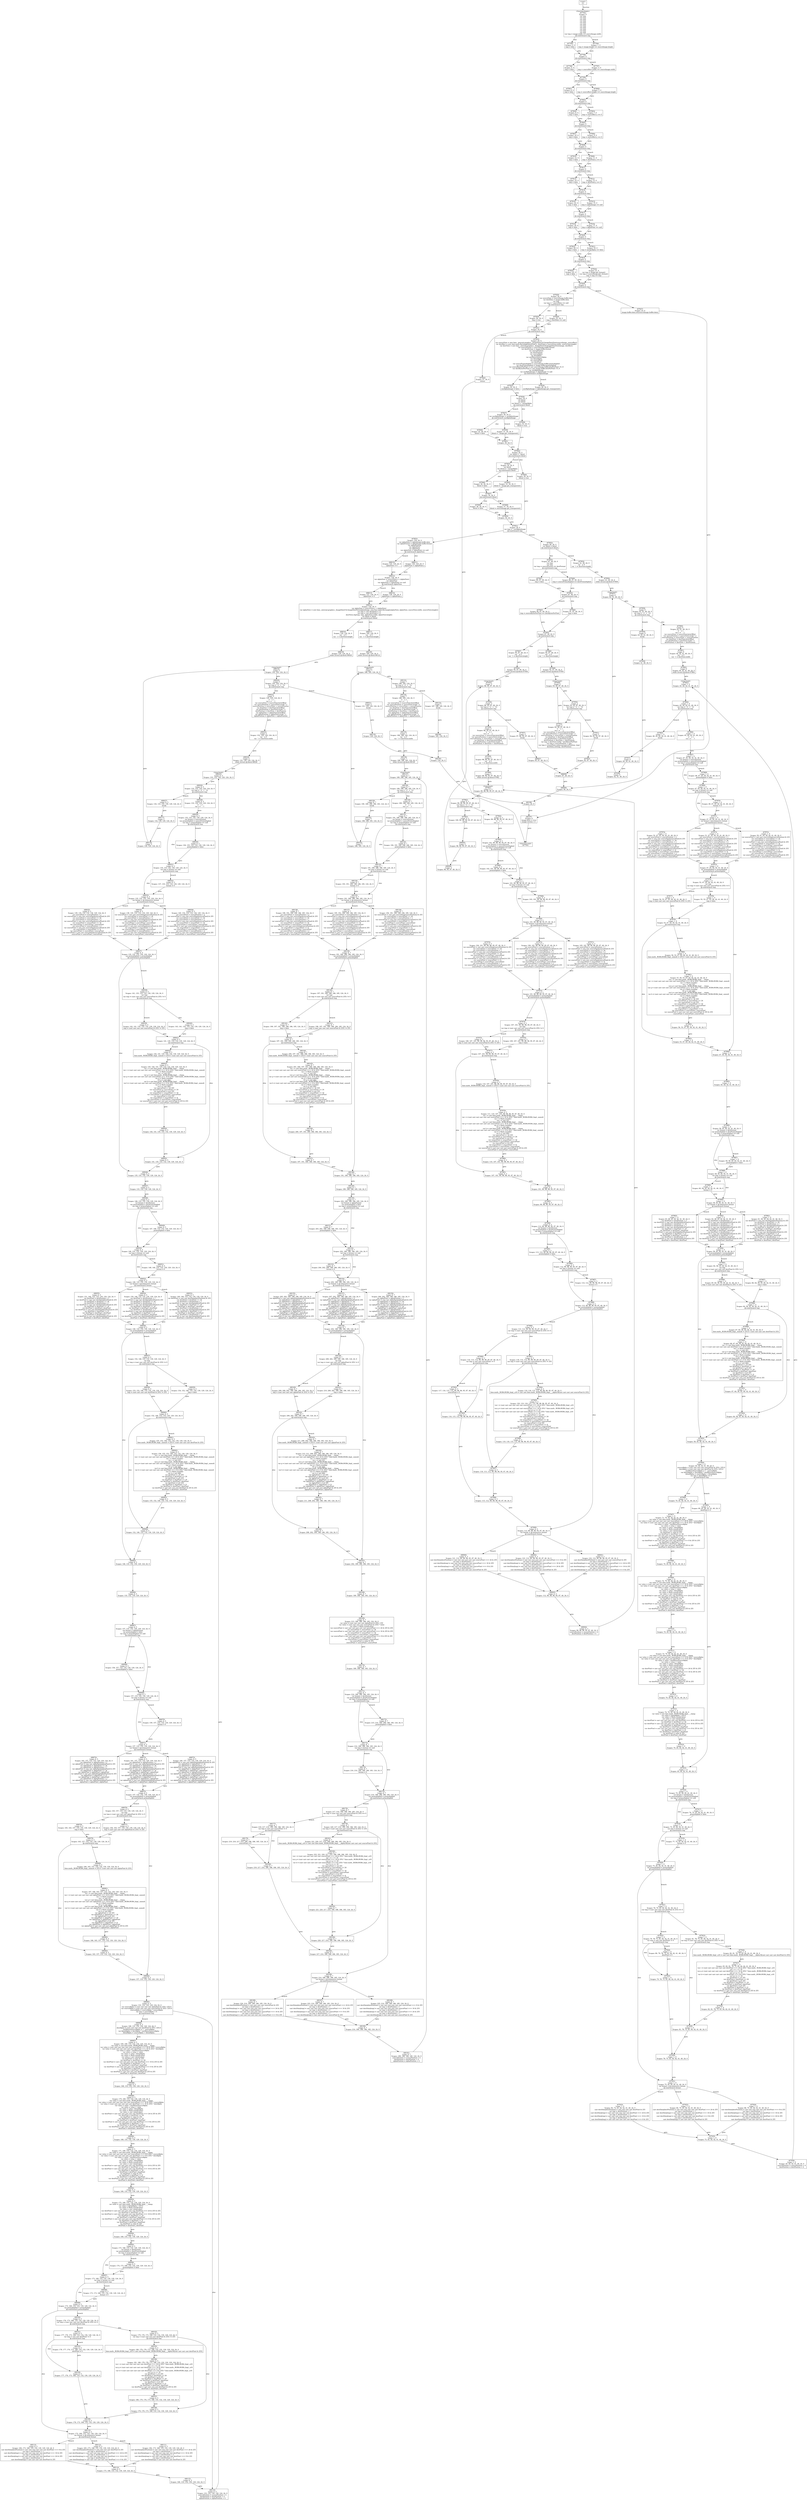 digraph graphname {
n68197 [shape=box,label="(68197)\nScopes: 0\nimage.dirty = true\nimage.version ++"];
n68196 [shape=box,label="(68196)\nScopes: 24, 0"];
n68195 [shape=box,label="(68195)\nScopes: 124, 24, 0"];
n68194 [shape=box,label="(68194)\nScopes: 185, 124, 24, 0"];
n68193 [shape=box,label="(68193)\nLoops: 7\nScopes: 186, 185, 124, 24, 0"];
n68192 [shape=box,label="(68192)\nLoops: 7\nScopes: 188, 186, 185, 124, 24, 0"];
n68191 [shape=box,label="(68191)\nLoops: 8, 7\nScopes: 189, 188, 186, 185, 124, 24, 0\nsourcePosition = sourcePosition + 4\ndestPosition = destPosition + 4\nalphaPosition = alphaPosition + 4"];
n68190 [shape=box,label="(68190)\nLoops: 8, 7\nScopes: 214, 189, 188, 186, 185, 124, 24, 0"];
n68189 [shape=box,label="(68189)\nLoops: 8, 7\nScopes: 225, 214, 189, 188, 186, 185, 124, 24, 0\ncast destData[destPosition] = cast cast cast cast cast cast sourcePixel >>> 8 & 255\nvar tmp = destPosition + 1\ncast destData[tmp] = cast cast cast cast cast cast sourcePixel >>> 16 & 255\nvar tmp = destPosition + 2\ncast destData[tmp] = cast cast cast cast cast cast sourcePixel >>> 24 & 255\nvar tmp = destPosition + 3\ncast destData[tmp] = cast cast cast cast sourcePixel & 255"];
n68188 [shape=box,label="(68188)\nLoops: 8, 7\nScopes: 224, 214, 189, 188, 186, 185, 124, 24, 0\ncast destData[destPosition] = cast cast cast cast sourcePixel & 255\nvar tmp = destPosition + 1\ncast destData[tmp] = cast cast cast cast cast cast sourcePixel >>> 24 & 255\nvar tmp = destPosition + 2\ncast destData[tmp] = cast cast cast cast cast cast sourcePixel >>> 16 & 255\nvar tmp = destPosition + 3\ncast destData[tmp] = cast cast cast cast cast cast sourcePixel >>> 8 & 255"];
n68187 [shape=box,label="(68187)\nLoops: 8, 7\nScopes: 223, 214, 189, 188, 186, 185, 124, 24, 0\ncast destData[destPosition] = cast cast cast cast cast cast sourcePixel >>> 24 & 255\nvar tmp = destPosition + 1\ncast destData[tmp] = cast cast cast cast cast cast sourcePixel >>> 16 & 255\nvar tmp = destPosition + 2\ncast destData[tmp] = cast cast cast cast cast cast sourcePixel >>> 8 & 255\nvar tmp = destPosition + 3\ncast destData[tmp] = cast cast cast cast sourcePixel & 255"];
n68186 [shape=box,label="(68186)\nLoops: 8, 7\nScopes: 214, 189, 188, 186, 185, 124, 24, 0\nvar format = @:exhaustive format\n@:cond-branch format"];
n68185 [shape=box,label="(68185)\nLoops: 8, 7\nScopes: 217, 214, 189, 188, 186, 185, 124, 24, 0"];
n68184 [shape=box,label="(68184)\nLoops: 8, 7\nScopes: 220, 217, 214, 189, 188, 186, 185, 124, 24, 0"];
n68183 [shape=box,label="(68183)\nLoops: 8, 7\nScopes: 221, 220, 217, 214, 189, 188, 186, 185, 124, 24, 0"];
n68182 [shape=box,label="(68182)\nLoops: 8, 7\nScopes: 222, 221, 220, 217, 214, 189, 188, 186, 185, 124, 24, 0\nvar r = (cast cast cast cast cast cast sourcePixel >>> 24 & 255) * lime.math._RGBA.RGBA_Impl_.a16\nvar r = r >> 16\nvar g = (cast cast cast cast cast cast sourcePixel >>> 16 & 255) * lime.math._RGBA.RGBA_Impl_.a16\nvar g = g >> 16\nvar b = (cast cast cast cast cast cast sourcePixel >>> 8 & 255) * lime.math._RGBA.RGBA_Impl_.a16\nvar b = b >> 16\nvar sourcePixel = r & 255\nvar sourcePixel = sourcePixel << 24\nvar sourcePixel = g & 255\nvar sourcePixel = sourcePixel << 16\nvar sourcePixel = sourcePixel | sourcePixel\nvar sourcePixel = b & 255\nvar sourcePixel = sourcePixel << 8\nvar sourcePixel = sourcePixel | sourcePixel\nvar sourcePixel = cast cast cast cast sourcePixel & 255 & 255\nsourcePixel = sourcePixel | sourcePixel"];
n68181 [shape=box,label="(68181)\nLoops: 8, 7\nScopes: 221, 220, 217, 214, 189, 188, 186, 185, 124, 24, 0\nlime.math._RGBA.RGBA_Impl_.a16 = cast cast lime.math._RGBA.RGBA_Impl_.__alpha16[cast cast cast cast sourcePixel & 255]"];
n68180 [shape=box,label="(68180)\nLoops: 8, 7\nScopes: 218, 217, 214, 189, 188, 186, 185, 124, 24, 0"];
n68179 [shape=box,label="(68179)\nLoops: 8, 7\nScopes: 219, 218, 217, 214, 189, 188, 186, 185, 124, 24, 0\nsourcePixel = 0"];
n68178 [shape=box,label="(68178)\nLoops: 8, 7\nScopes: 220, 217, 214, 189, 188, 186, 185, 124, 24, 0\nvar tmp = (cast cast cast cast sourcePixel & 255) != 255\n@:cond-branch tmp"];
n68177 [shape=box,label="(68177)\nLoops: 8, 7\nScopes: 218, 217, 214, 189, 188, 186, 185, 124, 24, 0\nvar tmp = cast cast sourcePixel != 0\n@:cond-branch tmp"];
n68176 [shape=box,label="(68176)\nLoops: 8, 7\nScopes: 217, 214, 189, 188, 186, 185, 124, 24, 0\nvar tmp = (cast cast cast cast sourcePixel & 255) == 0\n@:cond-branch tmp"];
n68175 [shape=box,label="(68175)\nLoops: 8, 7\nScopes: 214, 189, 188, 186, 185, 124, 24, 0\nvar premultiplied = premultiplied\n@:cond-branch premultiplied"];
n68174 [shape=box,label="(68174)\nLoops: 8, 7\nScopes: 216, 214, 189, 188, 186, 185, 124, 24, 0\nformat = 0"];
n68173 [shape=box,label="(68173)\nLoops: 8, 7\nScopes: 214, 189, 188, 186, 185, 124, 24, 0\nvar tmp = format == null\n@:cond-branch tmp"];
n68172 [shape=box,label="(68172)\nLoops: 8, 7\nScopes: 215, 214, 189, 188, 186, 185, 124, 24, 0\npremultiplied = false"];
n68171 [shape=box,label="(68171)\nLoops: 8, 7\nScopes: 214, 189, 188, 186, 185, 124, 24, 0\nvar format = destFormat\nvar premultiplied = destPremultiplied\nvar tmp = premultiplied == null\n@:cond-branch tmp"];
n68170 [shape=box,label="(68170)\nLoops: 8, 7\nScopes: 189, 188, 186, 185, 124, 24, 0"];
n68169 [shape=box,label="(68169)\nLoops: 8, 7\nScopes: 213, 189, 188, 186, 185, 124, 24, 0\nvar value = (cast cast cast cast alphaPixel & 255) / 255\nvar value = (cast cast cast cast sourcePixel & 255) * value\nvar value = Math.round(value)\nvar sourcePixel = cast cast cast cast cast cast sourcePixel >>> 24 & 255 & 255\nvar sourcePixel = sourcePixel << 24\nvar sourcePixel = cast cast cast cast cast cast sourcePixel >>> 16 & 255 & 255\nvar sourcePixel = sourcePixel << 16\nvar sourcePixel = sourcePixel | sourcePixel\nvar sourcePixel = cast cast cast cast cast cast sourcePixel >>> 8 & 255 & 255\nvar sourcePixel = sourcePixel << 8\nvar sourcePixel = sourcePixel | sourcePixel\nvar sourcePixel = value & 255\nsourcePixel = sourcePixel | sourcePixel"];
n68168 [shape=box,label="(68168)\nLoops: 8, 7\nScopes: 189, 188, 186, 185, 124, 24, 0"];
n68167 [shape=box,label="(68167)\nLoops: 8, 7\nScopes: 202, 189, 188, 186, 185, 124, 24, 0"];
n68166 [shape=box,label="(68166)\nLoops: 8, 7\nScopes: 208, 202, 189, 188, 186, 185, 124, 24, 0"];
n68165 [shape=box,label="(68165)\nLoops: 8, 7\nScopes: 211, 208, 202, 189, 188, 186, 185, 124, 24, 0"];
n68164 [shape=box,label="(68164)\nLoops: 8, 7\nScopes: 212, 211, 208, 202, 189, 188, 186, 185, 124, 24, 0\nvar r = cast lime.math._RGBA.RGBA_Impl_.__clamp\nvar r = (cast cast cast cast cast cast alphaPixel >>> 24 & 255) * lime.math._RGBA.RGBA_Impl_.unmult\nvar r = Math.round(r)\nvar r = cast r[r]\nvar g = cast lime.math._RGBA.RGBA_Impl_.__clamp\nvar g = (cast cast cast cast cast cast alphaPixel >>> 16 & 255) * lime.math._RGBA.RGBA_Impl_.unmult\nvar g = Math.round(g)\nvar g = cast g[g]\nvar b = cast lime.math._RGBA.RGBA_Impl_.__clamp\nvar b = (cast cast cast cast cast cast alphaPixel >>> 8 & 255) * lime.math._RGBA.RGBA_Impl_.unmult\nvar b = Math.round(b)\nvar b = cast b[b]\nvar alphaPixel = r & 255\nvar alphaPixel = alphaPixel << 24\nvar alphaPixel = g & 255\nvar alphaPixel = alphaPixel << 16\nvar alphaPixel = alphaPixel | alphaPixel\nvar alphaPixel = b & 255\nvar alphaPixel = alphaPixel << 8\nvar alphaPixel = alphaPixel | alphaPixel\nvar alphaPixel = cast cast cast cast alphaPixel & 255 & 255\nalphaPixel = alphaPixel | alphaPixel"];
n68163 [shape=box,label="(68163)\nLoops: 8, 7\nScopes: 211, 208, 202, 189, 188, 186, 185, 124, 24, 0\nlime.math._RGBA.RGBA_Impl_.unmult = 255.0 / (cast cast cast cast alphaPixel & 255)"];
n68162 [shape=box,label="(68162)\nLoops: 8, 7\nScopes: 208, 202, 189, 188, 186, 185, 124, 24, 0\n@:cond-branch tmp"];
n68161 [shape=box,label="(68161)\nLoops: 8, 7\nScopes: 210, 208, 202, 189, 188, 186, 185, 124, 24, 0\ntmp = false"];
n68160 [shape=box,label="(68160)\nLoops: 8, 7\nScopes: 209, 208, 202, 189, 188, 186, 185, 124, 24, 0\ntmp = (cast cast cast cast alphaPixel & 255) != 255"];
n68159 [shape=box,label="(68159)\nLoops: 8, 7\nScopes: 208, 202, 189, 188, 186, 185, 124, 24, 0\nvar tmp\nvar tmp = (cast cast cast cast alphaPixel & 255) != 0\n@:cond-branch tmp"];
n68158 [shape=box,label="(68158)\nLoops: 8, 7\nScopes: 202, 189, 188, 186, 185, 124, 24, 0\nvar premultiplied = premultiplied\n@:cond-branch premultiplied"];
n68157 [shape=box,label="(68157)\nLoops: 8, 7\nScopes: 207, 202, 189, 188, 186, 185, 124, 24, 0\nvar alphaPixel = alphaPosition + 2\nvar alphaPixel = cast cast alphaData[alphaPixel] & 255\nvar alphaPixel = alphaPixel << 24\nvar alphaPixel = alphaPosition + 1\nvar alphaPixel = cast cast alphaData[alphaPixel] & 255\nvar alphaPixel = alphaPixel << 16\nvar alphaPixel = alphaPixel | alphaPixel\nvar alphaPixel = cast cast alphaData[alphaPosition] & 255\nvar alphaPixel = alphaPixel << 8\nvar alphaPixel = alphaPixel | alphaPixel\nvar alphaPixel = alphaPosition + 3\nvar alphaPixel = cast cast alphaData[alphaPixel] & 255\nalphaPixel = alphaPixel | alphaPixel"];
n68156 [shape=box,label="(68156)\nLoops: 8, 7\nScopes: 206, 202, 189, 188, 186, 185, 124, 24, 0\nvar alphaPixel = alphaPosition + 1\nvar alphaPixel = cast cast alphaData[alphaPixel] & 255\nvar alphaPixel = alphaPixel << 24\nvar alphaPixel = alphaPosition + 2\nvar alphaPixel = cast cast alphaData[alphaPixel] & 255\nvar alphaPixel = alphaPixel << 16\nvar alphaPixel = alphaPixel | alphaPixel\nvar alphaPixel = alphaPosition + 3\nvar alphaPixel = cast cast alphaData[alphaPixel] & 255\nvar alphaPixel = alphaPixel << 8\nvar alphaPixel = alphaPixel | alphaPixel\nvar alphaPixel = cast cast alphaData[alphaPosition] & 255\nalphaPixel = alphaPixel | alphaPixel"];
n68155 [shape=box,label="(68155)\nLoops: 8, 7\nScopes: 205, 202, 189, 188, 186, 185, 124, 24, 0\nvar alphaPixel = cast cast alphaData[alphaPosition] & 255\nvar alphaPixel = alphaPixel << 24\nvar alphaPixel = alphaPosition + 1\nvar alphaPixel = cast cast alphaData[alphaPixel] & 255\nvar alphaPixel = alphaPixel << 16\nvar alphaPixel = alphaPixel | alphaPixel\nvar alphaPixel = alphaPosition + 2\nvar alphaPixel = cast cast alphaData[alphaPixel] & 255\nvar alphaPixel = alphaPixel << 8\nvar alphaPixel = alphaPixel | alphaPixel\nvar alphaPixel = alphaPosition + 3\nvar alphaPixel = cast cast alphaData[alphaPixel] & 255\nalphaPixel = alphaPixel | alphaPixel"];
n68154 [shape=box,label="(68154)\nLoops: 8, 7\nScopes: 202, 189, 188, 186, 185, 124, 24, 0\nvar format = @:exhaustive format\n@:cond-branch format"];
n68153 [shape=box,label="(68153)\nLoops: 8, 7\nScopes: 204, 202, 189, 188, 186, 185, 124, 24, 0\nformat = 0"];
n68152 [shape=box,label="(68152)\nLoops: 8, 7\nScopes: 202, 189, 188, 186, 185, 124, 24, 0\nvar tmp = format == null\n@:cond-branch tmp"];
n68151 [shape=box,label="(68151)\nLoops: 8, 7\nScopes: 203, 202, 189, 188, 186, 185, 124, 24, 0\npremultiplied = false"];
n68150 [shape=box,label="(68150)\nLoops: 8, 7\nScopes: 202, 189, 188, 186, 185, 124, 24, 0\nvar format = alphaFormat\nvar premultiplied = false\nvar tmp = premultiplied == null\n@:cond-branch tmp"];
n68149 [shape=box,label="(68149)\nLoops: 8, 7\nScopes: 189, 188, 186, 185, 124, 24, 0"];
n68148 [shape=box,label="(68148)\nLoops: 8, 7\nScopes: 191, 189, 188, 186, 185, 124, 24, 0"];
n68147 [shape=box,label="(68147)\nLoops: 8, 7\nScopes: 197, 191, 189, 188, 186, 185, 124, 24, 0"];
n68146 [shape=box,label="(68146)\nLoops: 8, 7\nScopes: 200, 197, 191, 189, 188, 186, 185, 124, 24, 0"];
n68145 [shape=box,label="(68145)\nLoops: 8, 7\nScopes: 201, 200, 197, 191, 189, 188, 186, 185, 124, 24, 0\nvar r = cast lime.math._RGBA.RGBA_Impl_.__clamp\nvar r = (cast cast cast cast cast cast sourcePixel >>> 24 & 255) * lime.math._RGBA.RGBA_Impl_.unmult\nvar r = Math.round(r)\nvar r = cast r[r]\nvar g = cast lime.math._RGBA.RGBA_Impl_.__clamp\nvar g = (cast cast cast cast cast cast sourcePixel >>> 16 & 255) * lime.math._RGBA.RGBA_Impl_.unmult\nvar g = Math.round(g)\nvar g = cast g[g]\nvar b = cast lime.math._RGBA.RGBA_Impl_.__clamp\nvar b = (cast cast cast cast cast cast sourcePixel >>> 8 & 255) * lime.math._RGBA.RGBA_Impl_.unmult\nvar b = Math.round(b)\nvar b = cast b[b]\nvar sourcePixel = r & 255\nvar sourcePixel = sourcePixel << 24\nvar sourcePixel = g & 255\nvar sourcePixel = sourcePixel << 16\nvar sourcePixel = sourcePixel | sourcePixel\nvar sourcePixel = b & 255\nvar sourcePixel = sourcePixel << 8\nvar sourcePixel = sourcePixel | sourcePixel\nvar sourcePixel = cast cast cast cast sourcePixel & 255 & 255\nsourcePixel = sourcePixel | sourcePixel"];
n68144 [shape=box,label="(68144)\nLoops: 8, 7\nScopes: 200, 197, 191, 189, 188, 186, 185, 124, 24, 0\nlime.math._RGBA.RGBA_Impl_.unmult = 255.0 / (cast cast cast cast sourcePixel & 255)"];
n68143 [shape=box,label="(68143)\nLoops: 8, 7\nScopes: 197, 191, 189, 188, 186, 185, 124, 24, 0\n@:cond-branch tmp"];
n68142 [shape=box,label="(68142)\nLoops: 8, 7\nScopes: 199, 197, 191, 189, 188, 186, 185, 124, 24, 0\ntmp = false"];
n68141 [shape=box,label="(68141)\nLoops: 8, 7\nScopes: 198, 197, 191, 189, 188, 186, 185, 124, 24, 0\ntmp = (cast cast cast cast sourcePixel & 255) != 255"];
n68140 [shape=box,label="(68140)\nLoops: 8, 7\nScopes: 197, 191, 189, 188, 186, 185, 124, 24, 0\nvar tmp\nvar tmp = (cast cast cast cast sourcePixel & 255) != 0\n@:cond-branch tmp"];
n68139 [shape=box,label="(68139)\nLoops: 8, 7\nScopes: 191, 189, 188, 186, 185, 124, 24, 0\nvar premultiplied = premultiplied\n@:cond-branch premultiplied"];
n68138 [shape=box,label="(68138)\nLoops: 8, 7\nScopes: 196, 191, 189, 188, 186, 185, 124, 24, 0\nvar sourcePixel = sourcePosition + 2\nvar sourcePixel = cast cast sourceData[sourcePixel] & 255\nvar sourcePixel = sourcePixel << 24\nvar sourcePixel = sourcePosition + 1\nvar sourcePixel = cast cast sourceData[sourcePixel] & 255\nvar sourcePixel = sourcePixel << 16\nvar sourcePixel = sourcePixel | sourcePixel\nvar sourcePixel = cast cast sourceData[sourcePosition] & 255\nvar sourcePixel = sourcePixel << 8\nvar sourcePixel = sourcePixel | sourcePixel\nvar sourcePixel = sourcePosition + 3\nvar sourcePixel = cast cast sourceData[sourcePixel] & 255\nsourcePixel = sourcePixel | sourcePixel"];
n68137 [shape=box,label="(68137)\nLoops: 8, 7\nScopes: 195, 191, 189, 188, 186, 185, 124, 24, 0\nvar sourcePixel = sourcePosition + 1\nvar sourcePixel = cast cast sourceData[sourcePixel] & 255\nvar sourcePixel = sourcePixel << 24\nvar sourcePixel = sourcePosition + 2\nvar sourcePixel = cast cast sourceData[sourcePixel] & 255\nvar sourcePixel = sourcePixel << 16\nvar sourcePixel = sourcePixel | sourcePixel\nvar sourcePixel = sourcePosition + 3\nvar sourcePixel = cast cast sourceData[sourcePixel] & 255\nvar sourcePixel = sourcePixel << 8\nvar sourcePixel = sourcePixel | sourcePixel\nvar sourcePixel = cast cast sourceData[sourcePosition] & 255\nsourcePixel = sourcePixel | sourcePixel"];
n68136 [shape=box,label="(68136)\nLoops: 8, 7\nScopes: 194, 191, 189, 188, 186, 185, 124, 24, 0\nvar sourcePixel = cast cast sourceData[sourcePosition] & 255\nvar sourcePixel = sourcePixel << 24\nvar sourcePixel = sourcePosition + 1\nvar sourcePixel = cast cast sourceData[sourcePixel] & 255\nvar sourcePixel = sourcePixel << 16\nvar sourcePixel = sourcePixel | sourcePixel\nvar sourcePixel = sourcePosition + 2\nvar sourcePixel = cast cast sourceData[sourcePixel] & 255\nvar sourcePixel = sourcePixel << 8\nvar sourcePixel = sourcePixel | sourcePixel\nvar sourcePixel = sourcePosition + 3\nvar sourcePixel = cast cast sourceData[sourcePixel] & 255\nsourcePixel = sourcePixel | sourcePixel"];
n68135 [shape=box,label="(68135)\nLoops: 8, 7\nScopes: 191, 189, 188, 186, 185, 124, 24, 0\nvar format = @:exhaustive format\n@:cond-branch format"];
n68134 [shape=box,label="(68134)\nLoops: 8, 7\nScopes: 193, 191, 189, 188, 186, 185, 124, 24, 0\nformat = 0"];
n68133 [shape=box,label="(68133)\nLoops: 8, 7\nScopes: 191, 189, 188, 186, 185, 124, 24, 0\nvar tmp = format == null\n@:cond-branch tmp"];
n68132 [shape=box,label="(68132)\nLoops: 8, 7\nScopes: 192, 191, 189, 188, 186, 185, 124, 24, 0\npremultiplied = false"];
n68131 [shape=box,label="(68131)\nLoops: 8, 7\nScopes: 191, 189, 188, 186, 185, 124, 24, 0\nvar format = sourceFormat\nvar premultiplied = sourcePremultiplied\nvar tmp = premultiplied == null\n@:cond-branch tmp"];
n68130 [shape=box,label="(68130)\nLoops: 8, 7\nScopes: 189, 188, 186, 185, 124, 24, 0\n` = ` + 1\nvar x = ` - 1"];
n68129 [shape=box,label="(68129)\nLoops: 8, 7\nScopes: 190, 189, 188, 186, 185, 124, 24, 0\nbreak"];
n68128 [shape=box,label="(68128)\nLoops: 8, 7\nScopes: 189, 188, 186, 185, 124, 24, 0\nvar tmp = ! ((` < `1))\n@:cond-branch tmp"];
n68127 [shape=box,label="<loop-head>
(68127)\nLoops: 8, 7\nScopes: 189, 188, 186, 185, 124, 24, 0"];
n68126 [shape=box,label="(68126)\nLoops: 7\nScopes: 188, 186, 185, 124, 24, 0\nwhile ((true)) @:block 68128"];
n68125 [shape=box,label="(68125)\nLoops: 7\nScopes: 188, 186, 185, 124, 24, 0\nvar ` = 0\nvar `1 = destView.width"];
n68124 [shape=box,label="(68124)\nLoops: 7\nScopes: 186, 185, 124, 24, 0\n` = ` + 1\nvar y = ` - 1\nvar sourceView = sourceView.byteOffset\nvar sourcePosition = sourceView.stride * y\nsourcePosition = sourceView + sourcePosition\nvar destView = destView.byteOffset\nvar destPosition = destView.stride * y\ndestPosition = destView + destPosition\nvar alphaView = alphaView.byteOffset\nvar alphaPosition = alphaView.stride * y\nalphaPosition = alphaView + alphaPosition"];
n68123 [shape=box,label="(68123)\nLoops: 7\nScopes: 187, 186, 185, 124, 24, 0\nbreak"];
n68122 [shape=box,label="(68122)\nLoops: 7\nScopes: 186, 185, 124, 24, 0\nvar tmp = ! ((` < `1))\n@:cond-branch tmp"];
n68121 [shape=box,label="<loop-head>
(68121)\nLoops: 7\nScopes: 186, 185, 124, 24, 0"];
n68120 [shape=box,label="(68120)\nScopes: 185, 124, 24, 0\nwhile ((true)) @:block 68122"];
n68119 [shape=box,label="(68119)\nScopes: 129, 124, 24, 0"];
n68118 [shape=box,label="(68118)\nLoops: 5\nScopes: 130, 129, 124, 24, 0"];
n68117 [shape=box,label="(68117)\nLoops: 5\nScopes: 132, 130, 129, 124, 24, 0"];
n68116 [shape=box,label="(68116)\nLoops: 6, 5\nScopes: 133, 132, 130, 129, 124, 24, 0\nsourcePosition = sourcePosition + 4\ndestPosition = destPosition + 4\nalphaPosition = alphaPosition + 4"];
n68115 [shape=box,label="(68115)\nLoops: 6, 5\nScopes: 168, 133, 132, 130, 129, 124, 24, 0"];
n68114 [shape=box,label="(68114)\nLoops: 6, 5\nScopes: 173, 168, 133, 132, 130, 129, 124, 24, 0"];
n68113 [shape=box,label="(68113)\nLoops: 6, 5\nScopes: 184, 173, 168, 133, 132, 130, 129, 124, 24, 0\ncast destData[destPosition] = cast cast cast cast cast cast destPixel >>> 8 & 255\nvar tmp = destPosition + 1\ncast destData[tmp] = cast cast cast cast cast cast destPixel >>> 16 & 255\nvar tmp = destPosition + 2\ncast destData[tmp] = cast cast cast cast cast cast destPixel >>> 24 & 255\nvar tmp = destPosition + 3\ncast destData[tmp] = cast cast cast cast destPixel & 255"];
n68112 [shape=box,label="(68112)\nLoops: 6, 5\nScopes: 183, 173, 168, 133, 132, 130, 129, 124, 24, 0\ncast destData[destPosition] = cast cast cast cast destPixel & 255\nvar tmp = destPosition + 1\ncast destData[tmp] = cast cast cast cast cast cast destPixel >>> 24 & 255\nvar tmp = destPosition + 2\ncast destData[tmp] = cast cast cast cast cast cast destPixel >>> 16 & 255\nvar tmp = destPosition + 3\ncast destData[tmp] = cast cast cast cast cast cast destPixel >>> 8 & 255"];
n68111 [shape=box,label="(68111)\nLoops: 6, 5\nScopes: 182, 173, 168, 133, 132, 130, 129, 124, 24, 0\ncast destData[destPosition] = cast cast cast cast cast cast destPixel >>> 24 & 255\nvar tmp = destPosition + 1\ncast destData[tmp] = cast cast cast cast cast cast destPixel >>> 16 & 255\nvar tmp = destPosition + 2\ncast destData[tmp] = cast cast cast cast cast cast destPixel >>> 8 & 255\nvar tmp = destPosition + 3\ncast destData[tmp] = cast cast cast cast destPixel & 255"];
n68110 [shape=box,label="(68110)\nLoops: 6, 5\nScopes: 173, 168, 133, 132, 130, 129, 124, 24, 0\nvar format = @:exhaustive format\n@:cond-branch format"];
n68109 [shape=box,label="(68109)\nLoops: 6, 5\nScopes: 176, 173, 168, 133, 132, 130, 129, 124, 24, 0"];
n68108 [shape=box,label="(68108)\nLoops: 6, 5\nScopes: 179, 176, 173, 168, 133, 132, 130, 129, 124, 24, 0"];
n68107 [shape=box,label="(68107)\nLoops: 6, 5\nScopes: 180, 179, 176, 173, 168, 133, 132, 130, 129, 124, 24, 0"];
n68106 [shape=box,label="(68106)\nLoops: 6, 5\nScopes: 181, 180, 179, 176, 173, 168, 133, 132, 130, 129, 124, 24, 0\nvar r = (cast cast cast cast cast cast destPixel >>> 24 & 255) * lime.math._RGBA.RGBA_Impl_.a16\nvar r = r >> 16\nvar g = (cast cast cast cast cast cast destPixel >>> 16 & 255) * lime.math._RGBA.RGBA_Impl_.a16\nvar g = g >> 16\nvar b = (cast cast cast cast cast cast destPixel >>> 8 & 255) * lime.math._RGBA.RGBA_Impl_.a16\nvar b = b >> 16\nvar destPixel = r & 255\nvar destPixel = destPixel << 24\nvar destPixel = g & 255\nvar destPixel = destPixel << 16\nvar destPixel = destPixel | destPixel\nvar destPixel = b & 255\nvar destPixel = destPixel << 8\nvar destPixel = destPixel | destPixel\nvar destPixel = cast cast cast cast destPixel & 255 & 255\ndestPixel = destPixel | destPixel"];
n68105 [shape=box,label="(68105)\nLoops: 6, 5\nScopes: 180, 179, 176, 173, 168, 133, 132, 130, 129, 124, 24, 0\nlime.math._RGBA.RGBA_Impl_.a16 = cast cast lime.math._RGBA.RGBA_Impl_.__alpha16[cast cast cast cast destPixel & 255]"];
n68104 [shape=box,label="(68104)\nLoops: 6, 5\nScopes: 177, 176, 173, 168, 133, 132, 130, 129, 124, 24, 0"];
n68103 [shape=box,label="(68103)\nLoops: 6, 5\nScopes: 178, 177, 176, 173, 168, 133, 132, 130, 129, 124, 24, 0\ndestPixel = 0"];
n68102 [shape=box,label="(68102)\nLoops: 6, 5\nScopes: 179, 176, 173, 168, 133, 132, 130, 129, 124, 24, 0\nvar tmp = (cast cast cast cast destPixel & 255) != 255\n@:cond-branch tmp"];
n68101 [shape=box,label="(68101)\nLoops: 6, 5\nScopes: 177, 176, 173, 168, 133, 132, 130, 129, 124, 24, 0\nvar tmp = cast cast destPixel != 0\n@:cond-branch tmp"];
n68100 [shape=box,label="(68100)\nLoops: 6, 5\nScopes: 176, 173, 168, 133, 132, 130, 129, 124, 24, 0\nvar tmp = (cast cast cast cast destPixel & 255) == 0\n@:cond-branch tmp"];
n68099 [shape=box,label="(68099)\nLoops: 6, 5\nScopes: 173, 168, 133, 132, 130, 129, 124, 24, 0\nvar premultiplied = premultiplied\n@:cond-branch premultiplied"];
n68098 [shape=box,label="(68098)\nLoops: 6, 5\nScopes: 175, 173, 168, 133, 132, 130, 129, 124, 24, 0\nformat = 0"];
n68097 [shape=box,label="(68097)\nLoops: 6, 5\nScopes: 173, 168, 133, 132, 130, 129, 124, 24, 0\nvar tmp = format == null\n@:cond-branch tmp"];
n68096 [shape=box,label="(68096)\nLoops: 6, 5\nScopes: 174, 173, 168, 133, 132, 130, 129, 124, 24, 0\npremultiplied = false"];
n68095 [shape=box,label="(68095)\nLoops: 6, 5\nScopes: 173, 168, 133, 132, 130, 129, 124, 24, 0\nvar format = destFormat\nvar premultiplied = destPremultiplied\nvar tmp = premultiplied == null\n@:cond-branch tmp"];
n68094 [shape=box,label="(68094)\nLoops: 6, 5\nScopes: 168, 133, 132, 130, 129, 124, 24, 0"];
n68093 [shape=box,label="(68093)\nLoops: 6, 5\nScopes: 172, 168, 133, 132, 130, 129, 124, 24, 0\nvar value = cast lime.math._RGBA.RGBA_Impl_.__clamp\nvar value = blendAlpha * 255.0\nvar value = Math.round(value)\nvar value = cast value[value]\nvar destPixel = cast cast cast cast cast cast destPixel >>> 24 & 255 & 255\nvar destPixel = destPixel << 24\nvar destPixel = cast cast cast cast cast cast destPixel >>> 16 & 255 & 255\nvar destPixel = destPixel << 16\nvar destPixel = destPixel | destPixel\nvar destPixel = cast cast cast cast cast cast destPixel >>> 8 & 255 & 255\nvar destPixel = destPixel << 8\nvar destPixel = destPixel | destPixel\nvar destPixel = value & 255\ndestPixel = destPixel | destPixel"];
n68092 [shape=box,label="(68092)\nLoops: 6, 5\nScopes: 168, 133, 132, 130, 129, 124, 24, 0"];
n68091 [shape=box,label="(68091)\nLoops: 6, 5\nScopes: 171, 168, 133, 132, 130, 129, 124, 24, 0\nvar value = cast lime.math._RGBA.RGBA_Impl_.__clamp\nvar value = (cast cast cast cast cast cast sourcePixel >>> 8 & 255) * sourceAlpha\nvar value = (cast cast cast cast cast cast destPixel >>> 8 & 255) * destAlpha\nvar value = value * oneMinusSourceAlpha\nvar value = value + value\nvar value = value / blendAlpha\nvar value = Math.round(value)\nvar value = cast value[value]\nvar destPixel = cast cast cast cast cast cast destPixel >>> 24 & 255 & 255\nvar destPixel = destPixel << 24\nvar destPixel = cast cast cast cast cast cast destPixel >>> 16 & 255 & 255\nvar destPixel = destPixel << 16\nvar destPixel = destPixel | destPixel\nvar destPixel = value & 255\nvar destPixel = destPixel << 8\nvar destPixel = destPixel | destPixel\nvar destPixel = cast cast cast cast destPixel & 255 & 255\ndestPixel = destPixel | destPixel"];
n68090 [shape=box,label="(68090)\nLoops: 6, 5\nScopes: 168, 133, 132, 130, 129, 124, 24, 0"];
n68089 [shape=box,label="(68089)\nLoops: 6, 5\nScopes: 170, 168, 133, 132, 130, 129, 124, 24, 0\nvar value = cast lime.math._RGBA.RGBA_Impl_.__clamp\nvar value = (cast cast cast cast cast cast sourcePixel >>> 16 & 255) * sourceAlpha\nvar value = (cast cast cast cast cast cast destPixel >>> 16 & 255) * destAlpha\nvar value = value * oneMinusSourceAlpha\nvar value = value + value\nvar value = value / blendAlpha\nvar value = Math.round(value)\nvar value = cast value[value]\nvar destPixel = cast cast cast cast cast cast destPixel >>> 24 & 255 & 255\nvar destPixel = destPixel << 24\nvar destPixel = value & 255\nvar destPixel = destPixel << 16\nvar destPixel = destPixel | destPixel\nvar destPixel = cast cast cast cast cast cast destPixel >>> 8 & 255 & 255\nvar destPixel = destPixel << 8\nvar destPixel = destPixel | destPixel\nvar destPixel = cast cast cast cast destPixel & 255 & 255\ndestPixel = destPixel | destPixel"];
n68088 [shape=box,label="(68088)\nLoops: 6, 5\nScopes: 168, 133, 132, 130, 129, 124, 24, 0"];
n68087 [shape=box,label="(68087)\nLoops: 6, 5\nScopes: 169, 168, 133, 132, 130, 129, 124, 24, 0\nvar value = cast lime.math._RGBA.RGBA_Impl_.__clamp\nvar value = (cast cast cast cast cast cast sourcePixel >>> 24 & 255) * sourceAlpha\nvar value = (cast cast cast cast cast cast destPixel >>> 24 & 255) * destAlpha\nvar value = value * oneMinusSourceAlpha\nvar value = value + value\nvar value = value / blendAlpha\nvar value = Math.round(value)\nvar value = cast value[value]\nvar destPixel = value & 255\nvar destPixel = destPixel << 24\nvar destPixel = cast cast cast cast cast cast destPixel >>> 16 & 255 & 255\nvar destPixel = destPixel << 16\nvar destPixel = destPixel | destPixel\nvar destPixel = cast cast cast cast cast cast destPixel >>> 8 & 255 & 255\nvar destPixel = destPixel << 8\nvar destPixel = destPixel | destPixel\nvar destPixel = cast cast cast cast destPixel & 255 & 255\ndestPixel = destPixel | destPixel"];
n68086 [shape=box,label="(68086)\nLoops: 6, 5\nScopes: 168, 133, 132, 130, 129, 124, 24, 0\ndestAlpha = (cast cast cast cast destPixel & 255) / 255.0\noneMinusSourceAlpha = 1 - sourceAlpha\nvar blendAlpha = destAlpha * oneMinusSourceAlpha\nblendAlpha = sourceAlpha + blendAlpha"];
n68085 [shape=box,label="(68085)\nLoops: 6, 5\nScopes: 133, 132, 130, 129, 124, 24, 0\nvar sourceAlpha = (cast cast cast cast alphaPixel & 255) / 255.0\nvar sourceAlpha = (cast cast cast cast sourcePixel & 255) / 255.0\nsourceAlpha = sourceAlpha * sourceAlpha\nvar tmp = sourceAlpha > 0\n@:cond-branch tmp"];
n68084 [shape=box,label="(68084)\nLoops: 6, 5\nScopes: 157, 133, 132, 130, 129, 124, 24, 0"];
n68083 [shape=box,label="(68083)\nLoops: 6, 5\nScopes: 163, 157, 133, 132, 130, 129, 124, 24, 0"];
n68082 [shape=box,label="(68082)\nLoops: 6, 5\nScopes: 166, 163, 157, 133, 132, 130, 129, 124, 24, 0"];
n68081 [shape=box,label="(68081)\nLoops: 6, 5\nScopes: 167, 166, 163, 157, 133, 132, 130, 129, 124, 24, 0\nvar r = cast lime.math._RGBA.RGBA_Impl_.__clamp\nvar r = (cast cast cast cast cast cast alphaPixel >>> 24 & 255) * lime.math._RGBA.RGBA_Impl_.unmult\nvar r = Math.round(r)\nvar r = cast r[r]\nvar g = cast lime.math._RGBA.RGBA_Impl_.__clamp\nvar g = (cast cast cast cast cast cast alphaPixel >>> 16 & 255) * lime.math._RGBA.RGBA_Impl_.unmult\nvar g = Math.round(g)\nvar g = cast g[g]\nvar b = cast lime.math._RGBA.RGBA_Impl_.__clamp\nvar b = (cast cast cast cast cast cast alphaPixel >>> 8 & 255) * lime.math._RGBA.RGBA_Impl_.unmult\nvar b = Math.round(b)\nvar b = cast b[b]\nvar alphaPixel = r & 255\nvar alphaPixel = alphaPixel << 24\nvar alphaPixel = g & 255\nvar alphaPixel = alphaPixel << 16\nvar alphaPixel = alphaPixel | alphaPixel\nvar alphaPixel = b & 255\nvar alphaPixel = alphaPixel << 8\nvar alphaPixel = alphaPixel | alphaPixel\nvar alphaPixel = cast cast cast cast alphaPixel & 255 & 255\nalphaPixel = alphaPixel | alphaPixel"];
n68080 [shape=box,label="(68080)\nLoops: 6, 5\nScopes: 166, 163, 157, 133, 132, 130, 129, 124, 24, 0\nlime.math._RGBA.RGBA_Impl_.unmult = 255.0 / (cast cast cast cast alphaPixel & 255)"];
n68079 [shape=box,label="(68079)\nLoops: 6, 5\nScopes: 163, 157, 133, 132, 130, 129, 124, 24, 0\n@:cond-branch tmp"];
n68078 [shape=box,label="(68078)\nLoops: 6, 5\nScopes: 165, 163, 157, 133, 132, 130, 129, 124, 24, 0\ntmp = false"];
n68077 [shape=box,label="(68077)\nLoops: 6, 5\nScopes: 164, 163, 157, 133, 132, 130, 129, 124, 24, 0\ntmp = (cast cast cast cast alphaPixel & 255) != 255"];
n68076 [shape=box,label="(68076)\nLoops: 6, 5\nScopes: 163, 157, 133, 132, 130, 129, 124, 24, 0\nvar tmp\nvar tmp = (cast cast cast cast alphaPixel & 255) != 0\n@:cond-branch tmp"];
n68075 [shape=box,label="(68075)\nLoops: 6, 5\nScopes: 157, 133, 132, 130, 129, 124, 24, 0\nvar premultiplied = premultiplied\n@:cond-branch premultiplied"];
n68074 [shape=box,label="(68074)\nLoops: 6, 5\nScopes: 162, 157, 133, 132, 130, 129, 124, 24, 0\nvar alphaPixel = alphaPosition + 2\nvar alphaPixel = cast cast alphaData[alphaPixel] & 255\nvar alphaPixel = alphaPixel << 24\nvar alphaPixel = alphaPosition + 1\nvar alphaPixel = cast cast alphaData[alphaPixel] & 255\nvar alphaPixel = alphaPixel << 16\nvar alphaPixel = alphaPixel | alphaPixel\nvar alphaPixel = cast cast alphaData[alphaPosition] & 255\nvar alphaPixel = alphaPixel << 8\nvar alphaPixel = alphaPixel | alphaPixel\nvar alphaPixel = alphaPosition + 3\nvar alphaPixel = cast cast alphaData[alphaPixel] & 255\nalphaPixel = alphaPixel | alphaPixel"];
n68073 [shape=box,label="(68073)\nLoops: 6, 5\nScopes: 161, 157, 133, 132, 130, 129, 124, 24, 0\nvar alphaPixel = alphaPosition + 1\nvar alphaPixel = cast cast alphaData[alphaPixel] & 255\nvar alphaPixel = alphaPixel << 24\nvar alphaPixel = alphaPosition + 2\nvar alphaPixel = cast cast alphaData[alphaPixel] & 255\nvar alphaPixel = alphaPixel << 16\nvar alphaPixel = alphaPixel | alphaPixel\nvar alphaPixel = alphaPosition + 3\nvar alphaPixel = cast cast alphaData[alphaPixel] & 255\nvar alphaPixel = alphaPixel << 8\nvar alphaPixel = alphaPixel | alphaPixel\nvar alphaPixel = cast cast alphaData[alphaPosition] & 255\nalphaPixel = alphaPixel | alphaPixel"];
n68072 [shape=box,label="(68072)\nLoops: 6, 5\nScopes: 160, 157, 133, 132, 130, 129, 124, 24, 0\nvar alphaPixel = cast cast alphaData[alphaPosition] & 255\nvar alphaPixel = alphaPixel << 24\nvar alphaPixel = alphaPosition + 1\nvar alphaPixel = cast cast alphaData[alphaPixel] & 255\nvar alphaPixel = alphaPixel << 16\nvar alphaPixel = alphaPixel | alphaPixel\nvar alphaPixel = alphaPosition + 2\nvar alphaPixel = cast cast alphaData[alphaPixel] & 255\nvar alphaPixel = alphaPixel << 8\nvar alphaPixel = alphaPixel | alphaPixel\nvar alphaPixel = alphaPosition + 3\nvar alphaPixel = cast cast alphaData[alphaPixel] & 255\nalphaPixel = alphaPixel | alphaPixel"];
n68071 [shape=box,label="(68071)\nLoops: 6, 5\nScopes: 157, 133, 132, 130, 129, 124, 24, 0\nvar format = @:exhaustive format\n@:cond-branch format"];
n68070 [shape=box,label="(68070)\nLoops: 6, 5\nScopes: 159, 157, 133, 132, 130, 129, 124, 24, 0\nformat = 0"];
n68069 [shape=box,label="(68069)\nLoops: 6, 5\nScopes: 157, 133, 132, 130, 129, 124, 24, 0\nvar tmp = format == null\n@:cond-branch tmp"];
n68068 [shape=box,label="(68068)\nLoops: 6, 5\nScopes: 158, 157, 133, 132, 130, 129, 124, 24, 0\npremultiplied = false"];
n68067 [shape=box,label="(68067)\nLoops: 6, 5\nScopes: 157, 133, 132, 130, 129, 124, 24, 0\nvar format = alphaFormat\nvar premultiplied = false\nvar tmp = premultiplied == null\n@:cond-branch tmp"];
n68066 [shape=box,label="(68066)\nLoops: 6, 5\nScopes: 133, 132, 130, 129, 124, 24, 0"];
n68065 [shape=box,label="(68065)\nLoops: 6, 5\nScopes: 146, 133, 132, 130, 129, 124, 24, 0"];
n68064 [shape=box,label="(68064)\nLoops: 6, 5\nScopes: 152, 146, 133, 132, 130, 129, 124, 24, 0"];
n68063 [shape=box,label="(68063)\nLoops: 6, 5\nScopes: 155, 152, 146, 133, 132, 130, 129, 124, 24, 0"];
n68062 [shape=box,label="(68062)\nLoops: 6, 5\nScopes: 156, 155, 152, 146, 133, 132, 130, 129, 124, 24, 0\nvar r = cast lime.math._RGBA.RGBA_Impl_.__clamp\nvar r = (cast cast cast cast cast cast destPixel >>> 24 & 255) * lime.math._RGBA.RGBA_Impl_.unmult\nvar r = Math.round(r)\nvar r = cast r[r]\nvar g = cast lime.math._RGBA.RGBA_Impl_.__clamp\nvar g = (cast cast cast cast cast cast destPixel >>> 16 & 255) * lime.math._RGBA.RGBA_Impl_.unmult\nvar g = Math.round(g)\nvar g = cast g[g]\nvar b = cast lime.math._RGBA.RGBA_Impl_.__clamp\nvar b = (cast cast cast cast cast cast destPixel >>> 8 & 255) * lime.math._RGBA.RGBA_Impl_.unmult\nvar b = Math.round(b)\nvar b = cast b[b]\nvar destPixel = r & 255\nvar destPixel = destPixel << 24\nvar destPixel = g & 255\nvar destPixel = destPixel << 16\nvar destPixel = destPixel | destPixel\nvar destPixel = b & 255\nvar destPixel = destPixel << 8\nvar destPixel = destPixel | destPixel\nvar destPixel = cast cast cast cast destPixel & 255 & 255\ndestPixel = destPixel | destPixel"];
n68061 [shape=box,label="(68061)\nLoops: 6, 5\nScopes: 155, 152, 146, 133, 132, 130, 129, 124, 24, 0\nlime.math._RGBA.RGBA_Impl_.unmult = 255.0 / (cast cast cast cast destPixel & 255)"];
n68060 [shape=box,label="(68060)\nLoops: 6, 5\nScopes: 152, 146, 133, 132, 130, 129, 124, 24, 0\n@:cond-branch tmp"];
n68059 [shape=box,label="(68059)\nLoops: 6, 5\nScopes: 154, 152, 146, 133, 132, 130, 129, 124, 24, 0\ntmp = false"];
n68058 [shape=box,label="(68058)\nLoops: 6, 5\nScopes: 153, 152, 146, 133, 132, 130, 129, 124, 24, 0\ntmp = (cast cast cast cast destPixel & 255) != 255"];
n68057 [shape=box,label="(68057)\nLoops: 6, 5\nScopes: 152, 146, 133, 132, 130, 129, 124, 24, 0\nvar tmp\nvar tmp = (cast cast cast cast destPixel & 255) != 0\n@:cond-branch tmp"];
n68056 [shape=box,label="(68056)\nLoops: 6, 5\nScopes: 146, 133, 132, 130, 129, 124, 24, 0\nvar premultiplied = premultiplied\n@:cond-branch premultiplied"];
n68055 [shape=box,label="(68055)\nLoops: 6, 5\nScopes: 151, 146, 133, 132, 130, 129, 124, 24, 0\nvar destPixel = destPosition + 2\nvar destPixel = cast cast destData[destPixel] & 255\nvar destPixel = destPixel << 24\nvar destPixel = destPosition + 1\nvar destPixel = cast cast destData[destPixel] & 255\nvar destPixel = destPixel << 16\nvar destPixel = destPixel | destPixel\nvar destPixel = cast cast destData[destPosition] & 255\nvar destPixel = destPixel << 8\nvar destPixel = destPixel | destPixel\nvar destPixel = destPosition + 3\nvar destPixel = cast cast destData[destPixel] & 255\ndestPixel = destPixel | destPixel"];
n68054 [shape=box,label="(68054)\nLoops: 6, 5\nScopes: 150, 146, 133, 132, 130, 129, 124, 24, 0\nvar destPixel = destPosition + 1\nvar destPixel = cast cast destData[destPixel] & 255\nvar destPixel = destPixel << 24\nvar destPixel = destPosition + 2\nvar destPixel = cast cast destData[destPixel] & 255\nvar destPixel = destPixel << 16\nvar destPixel = destPixel | destPixel\nvar destPixel = destPosition + 3\nvar destPixel = cast cast destData[destPixel] & 255\nvar destPixel = destPixel << 8\nvar destPixel = destPixel | destPixel\nvar destPixel = cast cast destData[destPosition] & 255\ndestPixel = destPixel | destPixel"];
n68053 [shape=box,label="(68053)\nLoops: 6, 5\nScopes: 149, 146, 133, 132, 130, 129, 124, 24, 0\nvar destPixel = cast cast destData[destPosition] & 255\nvar destPixel = destPixel << 24\nvar destPixel = destPosition + 1\nvar destPixel = cast cast destData[destPixel] & 255\nvar destPixel = destPixel << 16\nvar destPixel = destPixel | destPixel\nvar destPixel = destPosition + 2\nvar destPixel = cast cast destData[destPixel] & 255\nvar destPixel = destPixel << 8\nvar destPixel = destPixel | destPixel\nvar destPixel = destPosition + 3\nvar destPixel = cast cast destData[destPixel] & 255\ndestPixel = destPixel | destPixel"];
n68052 [shape=box,label="(68052)\nLoops: 6, 5\nScopes: 146, 133, 132, 130, 129, 124, 24, 0\nvar format = @:exhaustive format\n@:cond-branch format"];
n68051 [shape=box,label="(68051)\nLoops: 6, 5\nScopes: 148, 146, 133, 132, 130, 129, 124, 24, 0\nformat = 0"];
n68050 [shape=box,label="(68050)\nLoops: 6, 5\nScopes: 146, 133, 132, 130, 129, 124, 24, 0\nvar tmp = format == null\n@:cond-branch tmp"];
n68049 [shape=box,label="(68049)\nLoops: 6, 5\nScopes: 147, 146, 133, 132, 130, 129, 124, 24, 0\npremultiplied = false"];
n68048 [shape=box,label="(68048)\nLoops: 6, 5\nScopes: 146, 133, 132, 130, 129, 124, 24, 0\nvar format = destFormat\nvar premultiplied = destPremultiplied\nvar tmp = premultiplied == null\n@:cond-branch tmp"];
n68047 [shape=box,label="(68047)\nLoops: 6, 5\nScopes: 133, 132, 130, 129, 124, 24, 0"];
n68046 [shape=box,label="(68046)\nLoops: 6, 5\nScopes: 135, 133, 132, 130, 129, 124, 24, 0"];
n68045 [shape=box,label="(68045)\nLoops: 6, 5\nScopes: 141, 135, 133, 132, 130, 129, 124, 24, 0"];
n68044 [shape=box,label="(68044)\nLoops: 6, 5\nScopes: 144, 141, 135, 133, 132, 130, 129, 124, 24, 0"];
n68043 [shape=box,label="(68043)\nLoops: 6, 5\nScopes: 145, 144, 141, 135, 133, 132, 130, 129, 124, 24, 0\nvar r = cast lime.math._RGBA.RGBA_Impl_.__clamp\nvar r = (cast cast cast cast cast cast sourcePixel >>> 24 & 255) * lime.math._RGBA.RGBA_Impl_.unmult\nvar r = Math.round(r)\nvar r = cast r[r]\nvar g = cast lime.math._RGBA.RGBA_Impl_.__clamp\nvar g = (cast cast cast cast cast cast sourcePixel >>> 16 & 255) * lime.math._RGBA.RGBA_Impl_.unmult\nvar g = Math.round(g)\nvar g = cast g[g]\nvar b = cast lime.math._RGBA.RGBA_Impl_.__clamp\nvar b = (cast cast cast cast cast cast sourcePixel >>> 8 & 255) * lime.math._RGBA.RGBA_Impl_.unmult\nvar b = Math.round(b)\nvar b = cast b[b]\nvar sourcePixel = r & 255\nvar sourcePixel = sourcePixel << 24\nvar sourcePixel = g & 255\nvar sourcePixel = sourcePixel << 16\nvar sourcePixel = sourcePixel | sourcePixel\nvar sourcePixel = b & 255\nvar sourcePixel = sourcePixel << 8\nvar sourcePixel = sourcePixel | sourcePixel\nvar sourcePixel = cast cast cast cast sourcePixel & 255 & 255\nsourcePixel = sourcePixel | sourcePixel"];
n68042 [shape=box,label="(68042)\nLoops: 6, 5\nScopes: 144, 141, 135, 133, 132, 130, 129, 124, 24, 0\nlime.math._RGBA.RGBA_Impl_.unmult = 255.0 / (cast cast cast cast sourcePixel & 255)"];
n68041 [shape=box,label="(68041)\nLoops: 6, 5\nScopes: 141, 135, 133, 132, 130, 129, 124, 24, 0\n@:cond-branch tmp"];
n68040 [shape=box,label="(68040)\nLoops: 6, 5\nScopes: 143, 141, 135, 133, 132, 130, 129, 124, 24, 0\ntmp = false"];
n68039 [shape=box,label="(68039)\nLoops: 6, 5\nScopes: 142, 141, 135, 133, 132, 130, 129, 124, 24, 0\ntmp = (cast cast cast cast sourcePixel & 255) != 255"];
n68038 [shape=box,label="(68038)\nLoops: 6, 5\nScopes: 141, 135, 133, 132, 130, 129, 124, 24, 0\nvar tmp\nvar tmp = (cast cast cast cast sourcePixel & 255) != 0\n@:cond-branch tmp"];
n68037 [shape=box,label="(68037)\nLoops: 6, 5\nScopes: 135, 133, 132, 130, 129, 124, 24, 0\nvar premultiplied = premultiplied\n@:cond-branch premultiplied"];
n68036 [shape=box,label="(68036)\nLoops: 6, 5\nScopes: 140, 135, 133, 132, 130, 129, 124, 24, 0\nvar sourcePixel = sourcePosition + 2\nvar sourcePixel = cast cast sourceData[sourcePixel] & 255\nvar sourcePixel = sourcePixel << 24\nvar sourcePixel = sourcePosition + 1\nvar sourcePixel = cast cast sourceData[sourcePixel] & 255\nvar sourcePixel = sourcePixel << 16\nvar sourcePixel = sourcePixel | sourcePixel\nvar sourcePixel = cast cast sourceData[sourcePosition] & 255\nvar sourcePixel = sourcePixel << 8\nvar sourcePixel = sourcePixel | sourcePixel\nvar sourcePixel = sourcePosition + 3\nvar sourcePixel = cast cast sourceData[sourcePixel] & 255\nsourcePixel = sourcePixel | sourcePixel"];
n68035 [shape=box,label="(68035)\nLoops: 6, 5\nScopes: 139, 135, 133, 132, 130, 129, 124, 24, 0\nvar sourcePixel = sourcePosition + 1\nvar sourcePixel = cast cast sourceData[sourcePixel] & 255\nvar sourcePixel = sourcePixel << 24\nvar sourcePixel = sourcePosition + 2\nvar sourcePixel = cast cast sourceData[sourcePixel] & 255\nvar sourcePixel = sourcePixel << 16\nvar sourcePixel = sourcePixel | sourcePixel\nvar sourcePixel = sourcePosition + 3\nvar sourcePixel = cast cast sourceData[sourcePixel] & 255\nvar sourcePixel = sourcePixel << 8\nvar sourcePixel = sourcePixel | sourcePixel\nvar sourcePixel = cast cast sourceData[sourcePosition] & 255\nsourcePixel = sourcePixel | sourcePixel"];
n68034 [shape=box,label="(68034)\nLoops: 6, 5\nScopes: 138, 135, 133, 132, 130, 129, 124, 24, 0\nvar sourcePixel = cast cast sourceData[sourcePosition] & 255\nvar sourcePixel = sourcePixel << 24\nvar sourcePixel = sourcePosition + 1\nvar sourcePixel = cast cast sourceData[sourcePixel] & 255\nvar sourcePixel = sourcePixel << 16\nvar sourcePixel = sourcePixel | sourcePixel\nvar sourcePixel = sourcePosition + 2\nvar sourcePixel = cast cast sourceData[sourcePixel] & 255\nvar sourcePixel = sourcePixel << 8\nvar sourcePixel = sourcePixel | sourcePixel\nvar sourcePixel = sourcePosition + 3\nvar sourcePixel = cast cast sourceData[sourcePixel] & 255\nsourcePixel = sourcePixel | sourcePixel"];
n68033 [shape=box,label="(68033)\nLoops: 6, 5\nScopes: 135, 133, 132, 130, 129, 124, 24, 0\nvar format = @:exhaustive format\n@:cond-branch format"];
n68032 [shape=box,label="(68032)\nLoops: 6, 5\nScopes: 137, 135, 133, 132, 130, 129, 124, 24, 0\nformat = 0"];
n68031 [shape=box,label="(68031)\nLoops: 6, 5\nScopes: 135, 133, 132, 130, 129, 124, 24, 0\nvar tmp = format == null\n@:cond-branch tmp"];
n68030 [shape=box,label="(68030)\nLoops: 6, 5\nScopes: 136, 135, 133, 132, 130, 129, 124, 24, 0\npremultiplied = false"];
n68029 [shape=box,label="(68029)\nLoops: 6, 5\nScopes: 135, 133, 132, 130, 129, 124, 24, 0\nvar format = sourceFormat\nvar premultiplied = sourcePremultiplied\nvar tmp = premultiplied == null\n@:cond-branch tmp"];
n68028 [shape=box,label="(68028)\nLoops: 6, 5\nScopes: 133, 132, 130, 129, 124, 24, 0\n` = ` + 1\nvar x = ` - 1"];
n68027 [shape=box,label="(68027)\nLoops: 6, 5\nScopes: 134, 133, 132, 130, 129, 124, 24, 0\nbreak"];
n68026 [shape=box,label="(68026)\nLoops: 6, 5\nScopes: 133, 132, 130, 129, 124, 24, 0\nvar tmp = ! ((` < `1))\n@:cond-branch tmp"];
n68025 [shape=box,label="<loop-head>
(68025)\nLoops: 6, 5\nScopes: 133, 132, 130, 129, 124, 24, 0"];
n68024 [shape=box,label="(68024)\nLoops: 5\nScopes: 132, 130, 129, 124, 24, 0\nwhile ((true)) @:block 68026"];
n68023 [shape=box,label="(68023)\nLoops: 5\nScopes: 132, 130, 129, 124, 24, 0\nvar ` = 0\nvar `1 = destView.width"];
n68022 [shape=box,label="(68022)\nLoops: 5\nScopes: 130, 129, 124, 24, 0\n` = ` + 1\nvar y = ` - 1\nvar sourceView = sourceView.byteOffset\nvar sourcePosition = sourceView.stride * y\nsourcePosition = sourceView + sourcePosition\nvar destView = destView.byteOffset\nvar destPosition = destView.stride * y\ndestPosition = destView + destPosition\nvar alphaView = alphaView.byteOffset\nvar alphaPosition = alphaView.stride * y\nalphaPosition = alphaView + alphaPosition"];
n68021 [shape=box,label="(68021)\nLoops: 5\nScopes: 131, 130, 129, 124, 24, 0\nbreak"];
n68020 [shape=box,label="(68020)\nLoops: 5\nScopes: 130, 129, 124, 24, 0\nvar tmp = ! ((` < `1))\n@:cond-branch tmp"];
n68019 [shape=box,label="<loop-head>
(68019)\nLoops: 5\nScopes: 130, 129, 124, 24, 0"];
n68018 [shape=box,label="(68018)\nScopes: 129, 124, 24, 0\nwhile ((true)) @:block 68020"];
n68017 [shape=box,label="(68017)\nScopes: 185, 124, 24, 0\nvar ` = 0\nvar `1 = destView.height"];
n68016 [shape=box,label="(68016)\nScopes: 129, 124, 24, 0\nvar ` = 0\nvar `1 = destView.height"];
n68015 [shape=box,label="(68015)\nScopes: 124, 24, 0\nvar alphaView = sourceView.y + (alphaView)\nvar alphaView = new lime._internal.graphics._ImageDataUtil.ImageDataView(alphaImage, new lime.math.Rectangle(alphaView, alphaView, sourceView.width, sourceView.height))\nvar tmp = cast destPoint.x | 0\nvar tmp = cast destPoint.y | 0\ndestView.clip(tmp, tmp, alphaView.width, alphaView.height)\nvar blend = blend\n@:cond-branch blend"];
n68014 [shape=box,label="(68014)\nScopes: 128, 124, 24, 0\nalphaView = alphaPoint.y"];
n68013 [shape=box,label="(68013)\nScopes: 127, 124, 24, 0\nalphaView = 0"];
n68012 [shape=box,label="(68012)\nScopes: 124, 24, 0\nvar alphaView = sourceView.x + (alphaView)\nvar alphaView\nvar alphaView = alphaPoint == null\n@:cond-branch alphaView"];
n68011 [shape=box,label="(68011)\nScopes: 126, 124, 24, 0\nalphaView = alphaPoint.x"];
n68010 [shape=box,label="(68010)\nScopes: 125, 124, 24, 0\nalphaView = 0"];
n68009 [shape=box,label="(68009)\nScopes: 40, 24, 0"];
n68008 [shape=box,label="(68008)\nScopes: 87, 40, 24, 0"];
n68007 [shape=box,label="(68007)\nScopes: 95, 87, 40, 24, 0"];
n68006 [shape=box,label="(68006)\nLoops: 3\nScopes: 96, 95, 87, 40, 24, 0"];
n68005 [shape=box,label="(68005)\nLoops: 3\nScopes: 98, 96, 95, 87, 40, 24, 0"];
n68004 [shape=box,label="(68004)\nLoops: 4, 3\nScopes: 99, 98, 96, 95, 87, 40, 24, 0\nsourcePosition = sourcePosition + 4\ndestPosition = destPosition + 4"];
n68003 [shape=box,label="(68003)\nLoops: 4, 3\nScopes: 112, 99, 98, 96, 95, 87, 40, 24, 0"];
n68002 [shape=box,label="(68002)\nLoops: 4, 3\nScopes: 123, 112, 99, 98, 96, 95, 87, 40, 24, 0\ncast destData[destPosition] = cast cast cast cast cast cast sourcePixel >>> 8 & 255\nvar tmp = destPosition + 1\ncast destData[tmp] = cast cast cast cast cast cast sourcePixel >>> 16 & 255\nvar tmp = destPosition + 2\ncast destData[tmp] = cast cast cast cast cast cast sourcePixel >>> 24 & 255\nvar tmp = destPosition + 3\ncast destData[tmp] = cast cast cast cast sourcePixel & 255"];
n68001 [shape=box,label="(68001)\nLoops: 4, 3\nScopes: 122, 112, 99, 98, 96, 95, 87, 40, 24, 0\ncast destData[destPosition] = cast cast cast cast sourcePixel & 255\nvar tmp = destPosition + 1\ncast destData[tmp] = cast cast cast cast cast cast sourcePixel >>> 24 & 255\nvar tmp = destPosition + 2\ncast destData[tmp] = cast cast cast cast cast cast sourcePixel >>> 16 & 255\nvar tmp = destPosition + 3\ncast destData[tmp] = cast cast cast cast cast cast sourcePixel >>> 8 & 255"];
n68000 [shape=box,label="(68000)\nLoops: 4, 3\nScopes: 121, 112, 99, 98, 96, 95, 87, 40, 24, 0\ncast destData[destPosition] = cast cast cast cast cast cast sourcePixel >>> 24 & 255\nvar tmp = destPosition + 1\ncast destData[tmp] = cast cast cast cast cast cast sourcePixel >>> 16 & 255\nvar tmp = destPosition + 2\ncast destData[tmp] = cast cast cast cast cast cast sourcePixel >>> 8 & 255\nvar tmp = destPosition + 3\ncast destData[tmp] = cast cast cast cast sourcePixel & 255"];
n67999 [shape=box,label="(67999)\nLoops: 4, 3\nScopes: 112, 99, 98, 96, 95, 87, 40, 24, 0\nvar format = @:exhaustive format\n@:cond-branch format"];
n67998 [shape=box,label="(67998)\nLoops: 4, 3\nScopes: 115, 112, 99, 98, 96, 95, 87, 40, 24, 0"];
n67997 [shape=box,label="(67997)\nLoops: 4, 3\nScopes: 118, 115, 112, 99, 98, 96, 95, 87, 40, 24, 0"];
n67996 [shape=box,label="(67996)\nLoops: 4, 3\nScopes: 119, 118, 115, 112, 99, 98, 96, 95, 87, 40, 24, 0"];
n67995 [shape=box,label="(67995)\nLoops: 4, 3\nScopes: 120, 119, 118, 115, 112, 99, 98, 96, 95, 87, 40, 24, 0\nvar r = (cast cast cast cast cast cast sourcePixel >>> 24 & 255) * lime.math._RGBA.RGBA_Impl_.a16\nvar r = r >> 16\nvar g = (cast cast cast cast cast cast sourcePixel >>> 16 & 255) * lime.math._RGBA.RGBA_Impl_.a16\nvar g = g >> 16\nvar b = (cast cast cast cast cast cast sourcePixel >>> 8 & 255) * lime.math._RGBA.RGBA_Impl_.a16\nvar b = b >> 16\nvar sourcePixel = r & 255\nvar sourcePixel = sourcePixel << 24\nvar sourcePixel = g & 255\nvar sourcePixel = sourcePixel << 16\nvar sourcePixel = sourcePixel | sourcePixel\nvar sourcePixel = b & 255\nvar sourcePixel = sourcePixel << 8\nvar sourcePixel = sourcePixel | sourcePixel\nvar sourcePixel = cast cast cast cast sourcePixel & 255 & 255\nsourcePixel = sourcePixel | sourcePixel"];
n67994 [shape=box,label="(67994)\nLoops: 4, 3\nScopes: 119, 118, 115, 112, 99, 98, 96, 95, 87, 40, 24, 0\nlime.math._RGBA.RGBA_Impl_.a16 = cast cast lime.math._RGBA.RGBA_Impl_.__alpha16[cast cast cast cast sourcePixel & 255]"];
n67993 [shape=box,label="(67993)\nLoops: 4, 3\nScopes: 116, 115, 112, 99, 98, 96, 95, 87, 40, 24, 0"];
n67992 [shape=box,label="(67992)\nLoops: 4, 3\nScopes: 117, 116, 115, 112, 99, 98, 96, 95, 87, 40, 24, 0\nsourcePixel = 0"];
n67991 [shape=box,label="(67991)\nLoops: 4, 3\nScopes: 118, 115, 112, 99, 98, 96, 95, 87, 40, 24, 0\nvar tmp = (cast cast cast cast sourcePixel & 255) != 255\n@:cond-branch tmp"];
n67990 [shape=box,label="(67990)\nLoops: 4, 3\nScopes: 116, 115, 112, 99, 98, 96, 95, 87, 40, 24, 0\nvar tmp = cast cast sourcePixel != 0\n@:cond-branch tmp"];
n67989 [shape=box,label="(67989)\nLoops: 4, 3\nScopes: 115, 112, 99, 98, 96, 95, 87, 40, 24, 0\nvar tmp = (cast cast cast cast sourcePixel & 255) == 0\n@:cond-branch tmp"];
n67988 [shape=box,label="(67988)\nLoops: 4, 3\nScopes: 112, 99, 98, 96, 95, 87, 40, 24, 0\nvar premultiplied = premultiplied\n@:cond-branch premultiplied"];
n67987 [shape=box,label="(67987)\nLoops: 4, 3\nScopes: 114, 112, 99, 98, 96, 95, 87, 40, 24, 0\nformat = 0"];
n67986 [shape=box,label="(67986)\nLoops: 4, 3\nScopes: 112, 99, 98, 96, 95, 87, 40, 24, 0\nvar tmp = format == null\n@:cond-branch tmp"];
n67985 [shape=box,label="(67985)\nLoops: 4, 3\nScopes: 113, 112, 99, 98, 96, 95, 87, 40, 24, 0\npremultiplied = false"];
n67984 [shape=box,label="(67984)\nLoops: 4, 3\nScopes: 112, 99, 98, 96, 95, 87, 40, 24, 0\nvar format = destFormat\nvar premultiplied = destPremultiplied\nvar tmp = premultiplied == null\n@:cond-branch tmp"];
n67983 [shape=box,label="(67983)\nLoops: 4, 3\nScopes: 99, 98, 96, 95, 87, 40, 24, 0"];
n67982 [shape=box,label="(67982)\nLoops: 4, 3\nScopes: 101, 99, 98, 96, 95, 87, 40, 24, 0"];
n67981 [shape=box,label="(67981)\nLoops: 4, 3\nScopes: 107, 101, 99, 98, 96, 95, 87, 40, 24, 0"];
n67980 [shape=box,label="(67980)\nLoops: 4, 3\nScopes: 110, 107, 101, 99, 98, 96, 95, 87, 40, 24, 0"];
n67979 [shape=box,label="(67979)\nLoops: 4, 3\nScopes: 111, 110, 107, 101, 99, 98, 96, 95, 87, 40, 24, 0\nvar r = cast lime.math._RGBA.RGBA_Impl_.__clamp\nvar r = (cast cast cast cast cast cast sourcePixel >>> 24 & 255) * lime.math._RGBA.RGBA_Impl_.unmult\nvar r = Math.round(r)\nvar r = cast r[r]\nvar g = cast lime.math._RGBA.RGBA_Impl_.__clamp\nvar g = (cast cast cast cast cast cast sourcePixel >>> 16 & 255) * lime.math._RGBA.RGBA_Impl_.unmult\nvar g = Math.round(g)\nvar g = cast g[g]\nvar b = cast lime.math._RGBA.RGBA_Impl_.__clamp\nvar b = (cast cast cast cast cast cast sourcePixel >>> 8 & 255) * lime.math._RGBA.RGBA_Impl_.unmult\nvar b = Math.round(b)\nvar b = cast b[b]\nvar sourcePixel = r & 255\nvar sourcePixel = sourcePixel << 24\nvar sourcePixel = g & 255\nvar sourcePixel = sourcePixel << 16\nvar sourcePixel = sourcePixel | sourcePixel\nvar sourcePixel = b & 255\nvar sourcePixel = sourcePixel << 8\nvar sourcePixel = sourcePixel | sourcePixel\nvar sourcePixel = cast cast cast cast sourcePixel & 255 & 255\nsourcePixel = sourcePixel | sourcePixel"];
n67978 [shape=box,label="(67978)\nLoops: 4, 3\nScopes: 110, 107, 101, 99, 98, 96, 95, 87, 40, 24, 0\nlime.math._RGBA.RGBA_Impl_.unmult = 255.0 / (cast cast cast cast sourcePixel & 255)"];
n67977 [shape=box,label="(67977)\nLoops: 4, 3\nScopes: 107, 101, 99, 98, 96, 95, 87, 40, 24, 0\n@:cond-branch tmp"];
n67976 [shape=box,label="(67976)\nLoops: 4, 3\nScopes: 109, 107, 101, 99, 98, 96, 95, 87, 40, 24, 0\ntmp = false"];
n67975 [shape=box,label="(67975)\nLoops: 4, 3\nScopes: 108, 107, 101, 99, 98, 96, 95, 87, 40, 24, 0\ntmp = (cast cast cast cast sourcePixel & 255) != 255"];
n67974 [shape=box,label="(67974)\nLoops: 4, 3\nScopes: 107, 101, 99, 98, 96, 95, 87, 40, 24, 0\nvar tmp\nvar tmp = (cast cast cast cast sourcePixel & 255) != 0\n@:cond-branch tmp"];
n67973 [shape=box,label="(67973)\nLoops: 4, 3\nScopes: 101, 99, 98, 96, 95, 87, 40, 24, 0\nvar premultiplied = premultiplied\n@:cond-branch premultiplied"];
n67972 [shape=box,label="(67972)\nLoops: 4, 3\nScopes: 106, 101, 99, 98, 96, 95, 87, 40, 24, 0\nvar sourcePixel = sourcePosition + 2\nvar sourcePixel = cast cast sourceData[sourcePixel] & 255\nvar sourcePixel = sourcePixel << 24\nvar sourcePixel = sourcePosition + 1\nvar sourcePixel = cast cast sourceData[sourcePixel] & 255\nvar sourcePixel = sourcePixel << 16\nvar sourcePixel = sourcePixel | sourcePixel\nvar sourcePixel = cast cast sourceData[sourcePosition] & 255\nvar sourcePixel = sourcePixel << 8\nvar sourcePixel = sourcePixel | sourcePixel\nvar sourcePixel = sourcePosition + 3\nvar sourcePixel = cast cast sourceData[sourcePixel] & 255\nsourcePixel = sourcePixel | sourcePixel"];
n67971 [shape=box,label="(67971)\nLoops: 4, 3\nScopes: 105, 101, 99, 98, 96, 95, 87, 40, 24, 0\nvar sourcePixel = sourcePosition + 1\nvar sourcePixel = cast cast sourceData[sourcePixel] & 255\nvar sourcePixel = sourcePixel << 24\nvar sourcePixel = sourcePosition + 2\nvar sourcePixel = cast cast sourceData[sourcePixel] & 255\nvar sourcePixel = sourcePixel << 16\nvar sourcePixel = sourcePixel | sourcePixel\nvar sourcePixel = sourcePosition + 3\nvar sourcePixel = cast cast sourceData[sourcePixel] & 255\nvar sourcePixel = sourcePixel << 8\nvar sourcePixel = sourcePixel | sourcePixel\nvar sourcePixel = cast cast sourceData[sourcePosition] & 255\nsourcePixel = sourcePixel | sourcePixel"];
n67970 [shape=box,label="(67970)\nLoops: 4, 3\nScopes: 104, 101, 99, 98, 96, 95, 87, 40, 24, 0\nvar sourcePixel = cast cast sourceData[sourcePosition] & 255\nvar sourcePixel = sourcePixel << 24\nvar sourcePixel = sourcePosition + 1\nvar sourcePixel = cast cast sourceData[sourcePixel] & 255\nvar sourcePixel = sourcePixel << 16\nvar sourcePixel = sourcePixel | sourcePixel\nvar sourcePixel = sourcePosition + 2\nvar sourcePixel = cast cast sourceData[sourcePixel] & 255\nvar sourcePixel = sourcePixel << 8\nvar sourcePixel = sourcePixel | sourcePixel\nvar sourcePixel = sourcePosition + 3\nvar sourcePixel = cast cast sourceData[sourcePixel] & 255\nsourcePixel = sourcePixel | sourcePixel"];
n67969 [shape=box,label="(67969)\nLoops: 4, 3\nScopes: 101, 99, 98, 96, 95, 87, 40, 24, 0\nvar format = @:exhaustive format\n@:cond-branch format"];
n67968 [shape=box,label="(67968)\nLoops: 4, 3\nScopes: 103, 101, 99, 98, 96, 95, 87, 40, 24, 0\nformat = 0"];
n67967 [shape=box,label="(67967)\nLoops: 4, 3\nScopes: 101, 99, 98, 96, 95, 87, 40, 24, 0\nvar tmp = format == null\n@:cond-branch tmp"];
n67966 [shape=box,label="(67966)\nLoops: 4, 3\nScopes: 102, 101, 99, 98, 96, 95, 87, 40, 24, 0\npremultiplied = false"];
n67965 [shape=box,label="(67965)\nLoops: 4, 3\nScopes: 101, 99, 98, 96, 95, 87, 40, 24, 0\nvar format = sourceFormat\nvar premultiplied = sourcePremultiplied\nvar tmp = premultiplied == null\n@:cond-branch tmp"];
n67964 [shape=box,label="(67964)\nLoops: 4, 3\nScopes: 99, 98, 96, 95, 87, 40, 24, 0\n` = ` + 1\nvar x = ` - 1"];
n67963 [shape=box,label="(67963)\nLoops: 4, 3\nScopes: 100, 99, 98, 96, 95, 87, 40, 24, 0\nbreak"];
n67962 [shape=box,label="(67962)\nLoops: 4, 3\nScopes: 99, 98, 96, 95, 87, 40, 24, 0\nvar tmp = ! ((` < `1))\n@:cond-branch tmp"];
n67961 [shape=box,label="<loop-head>
(67961)\nLoops: 4, 3\nScopes: 99, 98, 96, 95, 87, 40, 24, 0"];
n67960 [shape=box,label="(67960)\nLoops: 3\nScopes: 98, 96, 95, 87, 40, 24, 0\nwhile ((true)) @:block 67962"];
n67959 [shape=box,label="(67959)\nLoops: 3\nScopes: 98, 96, 95, 87, 40, 24, 0\nvar ` = 0\nvar `1 = destView.width"];
n67958 [shape=box,label="(67958)\nLoops: 3\nScopes: 96, 95, 87, 40, 24, 0\n` = ` + 1\nvar y = ` - 1\nvar sourceView = sourceView.byteOffset\nvar sourcePosition = sourceView.stride * y\nsourcePosition = sourceView + sourcePosition\nvar destView = destView.byteOffset\nvar destPosition = destView.stride * y\ndestPosition = destView + destPosition"];
n67957 [shape=box,label="(67957)\nLoops: 3\nScopes: 97, 96, 95, 87, 40, 24, 0\nbreak"];
n67956 [shape=box,label="(67956)\nLoops: 3\nScopes: 96, 95, 87, 40, 24, 0\nvar tmp = ! ((` < `1))\n@:cond-branch tmp"];
n67955 [shape=box,label="<loop-head>
(67955)\nLoops: 3\nScopes: 96, 95, 87, 40, 24, 0"];
n67954 [shape=box,label="(67954)\nScopes: 95, 87, 40, 24, 0\nwhile ((true)) @:block 67956"];
n67953 [shape=box,label="(67953)\nScopes: 92, 87, 40, 24, 0"];
n67952 [shape=box,label="(67952)\nLoops: 2\nScopes: 93, 92, 87, 40, 24, 0\n` = ` + 1\nvar y = ` - 1\nvar sourceView = sourceView.byteOffset\nvar sourcePosition = sourceView.stride * y\nsourcePosition = sourceView + sourcePosition\nvar destView = destView.byteOffset\nvar destPosition = destView.stride * y\ndestPosition = destView + destPosition\nvar tmp = destView.width * destBytesPerPixel\nvar tmp = sourcePosition + tmp\nvar tmp = sourceData.subarray(sourcePosition, tmp)\ndestData.set(tmp, destPosition)"];
n67951 [shape=box,label="(67951)\nLoops: 2\nScopes: 94, 93, 92, 87, 40, 24, 0\nbreak"];
n67950 [shape=box,label="(67950)\nLoops: 2\nScopes: 93, 92, 87, 40, 24, 0\nvar tmp = ! ((` < `1))\n@:cond-branch tmp"];
n67949 [shape=box,label="<loop-head>
(67949)\nLoops: 2\nScopes: 93, 92, 87, 40, 24, 0"];
n67948 [shape=box,label="(67948)\nScopes: 92, 87, 40, 24, 0\nwhile ((true)) @:block 67950"];
n67947 [shape=box,label="(67947)\nScopes: 95, 87, 40, 24, 0\nvar ` = 0\nvar `1 = destView.height"];
n67946 [shape=box,label="(67946)\nScopes: 92, 87, 40, 24, 0\nvar ` = 0\nvar `1 = destView.height"];
n67945 [shape=box,label="(67945)\nScopes: 87, 40, 24, 0\n@:cond-branch tmp"];
n67944 [shape=box,label="(67944)\nScopes: 91, 87, 40, 24, 0\ntmp = false"];
n67943 [shape=box,label="(67943)\nScopes: 90, 87, 40, 24, 0\ntmp = sourceBytesPerPixel == destBytesPerPixel"];
n67942 [shape=box,label="(67942)\nScopes: 87, 40, 24, 0\n@:cond-branch tmp"];
n67941 [shape=box,label="(67941)\nScopes: 89, 87, 40, 24, 0\ntmp = false"];
n67940 [shape=box,label="(67940)\nScopes: 88, 87, 40, 24, 0\ntmp = sourcePremultiplied == destPremultiplied"];
n67939 [shape=box,label="(67939)\nScopes: 41, 40, 24, 0"];
n67938 [shape=box,label="(67938)\nLoops: 0\nScopes: 42, 41, 40, 24, 0"];
n67937 [shape=box,label="(67937)\nLoops: 0\nScopes: 44, 42, 41, 40, 24, 0"];
n67936 [shape=box,label="(67936)\nLoops: 1, 0\nScopes: 45, 44, 42, 41, 40, 24, 0\nsourcePosition = sourcePosition + 4\ndestPosition = destPosition + 4"];
n67935 [shape=box,label="(67935)\nLoops: 1, 0\nScopes: 75, 45, 44, 42, 41, 40, 24, 0"];
n67934 [shape=box,label="(67934)\nLoops: 1, 0\nScopes: 86, 75, 45, 44, 42, 41, 40, 24, 0\ncast destData[destPosition] = cast cast cast cast cast cast destPixel >>> 8 & 255\nvar tmp = destPosition + 1\ncast destData[tmp] = cast cast cast cast cast cast destPixel >>> 16 & 255\nvar tmp = destPosition + 2\ncast destData[tmp] = cast cast cast cast cast cast destPixel >>> 24 & 255\nvar tmp = destPosition + 3\ncast destData[tmp] = cast cast cast cast destPixel & 255"];
n67933 [shape=box,label="(67933)\nLoops: 1, 0\nScopes: 85, 75, 45, 44, 42, 41, 40, 24, 0\ncast destData[destPosition] = cast cast cast cast destPixel & 255\nvar tmp = destPosition + 1\ncast destData[tmp] = cast cast cast cast cast cast destPixel >>> 24 & 255\nvar tmp = destPosition + 2\ncast destData[tmp] = cast cast cast cast cast cast destPixel >>> 16 & 255\nvar tmp = destPosition + 3\ncast destData[tmp] = cast cast cast cast cast cast destPixel >>> 8 & 255"];
n67932 [shape=box,label="(67932)\nLoops: 1, 0\nScopes: 84, 75, 45, 44, 42, 41, 40, 24, 0\ncast destData[destPosition] = cast cast cast cast cast cast destPixel >>> 24 & 255\nvar tmp = destPosition + 1\ncast destData[tmp] = cast cast cast cast cast cast destPixel >>> 16 & 255\nvar tmp = destPosition + 2\ncast destData[tmp] = cast cast cast cast cast cast destPixel >>> 8 & 255\nvar tmp = destPosition + 3\ncast destData[tmp] = cast cast cast cast destPixel & 255"];
n67931 [shape=box,label="(67931)\nLoops: 1, 0\nScopes: 75, 45, 44, 42, 41, 40, 24, 0\nvar format = @:exhaustive format\n@:cond-branch format"];
n67930 [shape=box,label="(67930)\nLoops: 1, 0\nScopes: 78, 75, 45, 44, 42, 41, 40, 24, 0"];
n67929 [shape=box,label="(67929)\nLoops: 1, 0\nScopes: 81, 78, 75, 45, 44, 42, 41, 40, 24, 0"];
n67928 [shape=box,label="(67928)\nLoops: 1, 0\nScopes: 82, 81, 78, 75, 45, 44, 42, 41, 40, 24, 0"];
n67927 [shape=box,label="(67927)\nLoops: 1, 0\nScopes: 83, 82, 81, 78, 75, 45, 44, 42, 41, 40, 24, 0\nvar r = (cast cast cast cast cast cast destPixel >>> 24 & 255) * lime.math._RGBA.RGBA_Impl_.a16\nvar r = r >> 16\nvar g = (cast cast cast cast cast cast destPixel >>> 16 & 255) * lime.math._RGBA.RGBA_Impl_.a16\nvar g = g >> 16\nvar b = (cast cast cast cast cast cast destPixel >>> 8 & 255) * lime.math._RGBA.RGBA_Impl_.a16\nvar b = b >> 16\nvar destPixel = r & 255\nvar destPixel = destPixel << 24\nvar destPixel = g & 255\nvar destPixel = destPixel << 16\nvar destPixel = destPixel | destPixel\nvar destPixel = b & 255\nvar destPixel = destPixel << 8\nvar destPixel = destPixel | destPixel\nvar destPixel = cast cast cast cast destPixel & 255 & 255\ndestPixel = destPixel | destPixel"];
n67926 [shape=box,label="(67926)\nLoops: 1, 0\nScopes: 82, 81, 78, 75, 45, 44, 42, 41, 40, 24, 0\nlime.math._RGBA.RGBA_Impl_.a16 = cast cast lime.math._RGBA.RGBA_Impl_.__alpha16[cast cast cast cast destPixel & 255]"];
n67925 [shape=box,label="(67925)\nLoops: 1, 0\nScopes: 79, 78, 75, 45, 44, 42, 41, 40, 24, 0"];
n67924 [shape=box,label="(67924)\nLoops: 1, 0\nScopes: 80, 79, 78, 75, 45, 44, 42, 41, 40, 24, 0\ndestPixel = 0"];
n67923 [shape=box,label="(67923)\nLoops: 1, 0\nScopes: 81, 78, 75, 45, 44, 42, 41, 40, 24, 0\nvar tmp = (cast cast cast cast destPixel & 255) != 255\n@:cond-branch tmp"];
n67922 [shape=box,label="(67922)\nLoops: 1, 0\nScopes: 79, 78, 75, 45, 44, 42, 41, 40, 24, 0\nvar tmp = cast cast destPixel != 0\n@:cond-branch tmp"];
n67921 [shape=box,label="(67921)\nLoops: 1, 0\nScopes: 78, 75, 45, 44, 42, 41, 40, 24, 0\nvar tmp = (cast cast cast cast destPixel & 255) == 0\n@:cond-branch tmp"];
n67920 [shape=box,label="(67920)\nLoops: 1, 0\nScopes: 75, 45, 44, 42, 41, 40, 24, 0\nvar premultiplied = premultiplied\n@:cond-branch premultiplied"];
n67919 [shape=box,label="(67919)\nLoops: 1, 0\nScopes: 77, 75, 45, 44, 42, 41, 40, 24, 0\nformat = 0"];
n67918 [shape=box,label="(67918)\nLoops: 1, 0\nScopes: 75, 45, 44, 42, 41, 40, 24, 0\nvar tmp = format == null\n@:cond-branch tmp"];
n67917 [shape=box,label="(67917)\nLoops: 1, 0\nScopes: 76, 75, 45, 44, 42, 41, 40, 24, 0\npremultiplied = false"];
n67916 [shape=box,label="(67916)\nLoops: 1, 0\nScopes: 75, 45, 44, 42, 41, 40, 24, 0\nvar format = destFormat\nvar premultiplied = destPremultiplied\nvar tmp = premultiplied == null\n@:cond-branch tmp"];
n67915 [shape=box,label="(67915)\nLoops: 1, 0\nScopes: 45, 44, 42, 41, 40, 24, 0"];
n67914 [shape=box,label="(67914)\nLoops: 1, 0\nScopes: 70, 45, 44, 42, 41, 40, 24, 0"];
n67913 [shape=box,label="(67913)\nLoops: 1, 0\nScopes: 74, 70, 45, 44, 42, 41, 40, 24, 0\nvar value = cast lime.math._RGBA.RGBA_Impl_.__clamp\nvar value = blendAlpha * 255.0\nvar value = Math.round(value)\nvar value = cast value[value]\nvar destPixel = cast cast cast cast cast cast destPixel >>> 24 & 255 & 255\nvar destPixel = destPixel << 24\nvar destPixel = cast cast cast cast cast cast destPixel >>> 16 & 255 & 255\nvar destPixel = destPixel << 16\nvar destPixel = destPixel | destPixel\nvar destPixel = cast cast cast cast cast cast destPixel >>> 8 & 255 & 255\nvar destPixel = destPixel << 8\nvar destPixel = destPixel | destPixel\nvar destPixel = value & 255\ndestPixel = destPixel | destPixel"];
n67912 [shape=box,label="(67912)\nLoops: 1, 0\nScopes: 70, 45, 44, 42, 41, 40, 24, 0"];
n67911 [shape=box,label="(67911)\nLoops: 1, 0\nScopes: 73, 70, 45, 44, 42, 41, 40, 24, 0\nvar value = cast lime.math._RGBA.RGBA_Impl_.__clamp\nvar value = (cast cast cast cast cast cast sourcePixel >>> 8 & 255) * sourceAlpha\nvar value = (cast cast cast cast cast cast destPixel >>> 8 & 255) * destAlpha\nvar value = value * oneMinusSourceAlpha\nvar value = value + value\nvar value = value / blendAlpha\nvar value = Math.round(value)\nvar value = cast value[value]\nvar destPixel = cast cast cast cast cast cast destPixel >>> 24 & 255 & 255\nvar destPixel = destPixel << 24\nvar destPixel = cast cast cast cast cast cast destPixel >>> 16 & 255 & 255\nvar destPixel = destPixel << 16\nvar destPixel = destPixel | destPixel\nvar destPixel = value & 255\nvar destPixel = destPixel << 8\nvar destPixel = destPixel | destPixel\nvar destPixel = cast cast cast cast destPixel & 255 & 255\ndestPixel = destPixel | destPixel"];
n67910 [shape=box,label="(67910)\nLoops: 1, 0\nScopes: 70, 45, 44, 42, 41, 40, 24, 0"];
n67909 [shape=box,label="(67909)\nLoops: 1, 0\nScopes: 72, 70, 45, 44, 42, 41, 40, 24, 0\nvar value = cast lime.math._RGBA.RGBA_Impl_.__clamp\nvar value = (cast cast cast cast cast cast sourcePixel >>> 16 & 255) * sourceAlpha\nvar value = (cast cast cast cast cast cast destPixel >>> 16 & 255) * destAlpha\nvar value = value * oneMinusSourceAlpha\nvar value = value + value\nvar value = value / blendAlpha\nvar value = Math.round(value)\nvar value = cast value[value]\nvar destPixel = cast cast cast cast cast cast destPixel >>> 24 & 255 & 255\nvar destPixel = destPixel << 24\nvar destPixel = value & 255\nvar destPixel = destPixel << 16\nvar destPixel = destPixel | destPixel\nvar destPixel = cast cast cast cast cast cast destPixel >>> 8 & 255 & 255\nvar destPixel = destPixel << 8\nvar destPixel = destPixel | destPixel\nvar destPixel = cast cast cast cast destPixel & 255 & 255\ndestPixel = destPixel | destPixel"];
n67908 [shape=box,label="(67908)\nLoops: 1, 0\nScopes: 70, 45, 44, 42, 41, 40, 24, 0"];
n67907 [shape=box,label="(67907)\nLoops: 1, 0\nScopes: 71, 70, 45, 44, 42, 41, 40, 24, 0\nvar value = cast lime.math._RGBA.RGBA_Impl_.__clamp\nvar value = (cast cast cast cast cast cast sourcePixel >>> 24 & 255) * sourceAlpha\nvar value = (cast cast cast cast cast cast destPixel >>> 24 & 255) * destAlpha\nvar value = value * oneMinusSourceAlpha\nvar value = value + value\nvar value = value / blendAlpha\nvar value = Math.round(value)\nvar value = cast value[value]\nvar destPixel = value & 255\nvar destPixel = destPixel << 24\nvar destPixel = cast cast cast cast cast cast destPixel >>> 16 & 255 & 255\nvar destPixel = destPixel << 16\nvar destPixel = destPixel | destPixel\nvar destPixel = cast cast cast cast cast cast destPixel >>> 8 & 255 & 255\nvar destPixel = destPixel << 8\nvar destPixel = destPixel | destPixel\nvar destPixel = cast cast cast cast destPixel & 255 & 255\ndestPixel = destPixel | destPixel"];
n67906 [shape=box,label="(67906)\nLoops: 1, 0\nScopes: 70, 45, 44, 42, 41, 40, 24, 0"];
n67905 [shape=box,label="(67905)\nLoops: 1, 0\nScopes: 69, 45, 44, 42, 41, 40, 24, 0\ndestPixel = 0"];
n67904 [shape=box,label="(67904)\nLoops: 1, 0\nScopes: 45, 44, 42, 41, 40, 24, 0\nsourceAlpha = (cast cast cast cast sourcePixel & 255) / 255.0\ndestAlpha = (cast cast cast cast destPixel & 255) / 255.0\noneMinusSourceAlpha = 1 - sourceAlpha\nvar blendAlpha = destAlpha * oneMinusSourceAlpha\nblendAlpha = sourceAlpha + blendAlpha\nvar tmp = blendAlpha == 0\n@:cond-branch tmp"];
n67903 [shape=box,label="(67903)\nLoops: 1, 0\nScopes: 58, 45, 44, 42, 41, 40, 24, 0"];
n67902 [shape=box,label="(67902)\nLoops: 1, 0\nScopes: 64, 58, 45, 44, 42, 41, 40, 24, 0"];
n67901 [shape=box,label="(67901)\nLoops: 1, 0\nScopes: 67, 64, 58, 45, 44, 42, 41, 40, 24, 0"];
n67900 [shape=box,label="(67900)\nLoops: 1, 0\nScopes: 68, 67, 64, 58, 45, 44, 42, 41, 40, 24, 0\nvar r = cast lime.math._RGBA.RGBA_Impl_.__clamp\nvar r = (cast cast cast cast cast cast destPixel >>> 24 & 255) * lime.math._RGBA.RGBA_Impl_.unmult\nvar r = Math.round(r)\nvar r = cast r[r]\nvar g = cast lime.math._RGBA.RGBA_Impl_.__clamp\nvar g = (cast cast cast cast cast cast destPixel >>> 16 & 255) * lime.math._RGBA.RGBA_Impl_.unmult\nvar g = Math.round(g)\nvar g = cast g[g]\nvar b = cast lime.math._RGBA.RGBA_Impl_.__clamp\nvar b = (cast cast cast cast cast cast destPixel >>> 8 & 255) * lime.math._RGBA.RGBA_Impl_.unmult\nvar b = Math.round(b)\nvar b = cast b[b]\nvar destPixel = r & 255\nvar destPixel = destPixel << 24\nvar destPixel = g & 255\nvar destPixel = destPixel << 16\nvar destPixel = destPixel | destPixel\nvar destPixel = b & 255\nvar destPixel = destPixel << 8\nvar destPixel = destPixel | destPixel\nvar destPixel = cast cast cast cast destPixel & 255 & 255\ndestPixel = destPixel | destPixel"];
n67899 [shape=box,label="(67899)\nLoops: 1, 0\nScopes: 67, 64, 58, 45, 44, 42, 41, 40, 24, 0\nlime.math._RGBA.RGBA_Impl_.unmult = 255.0 / (cast cast cast cast destPixel & 255)"];
n67898 [shape=box,label="(67898)\nLoops: 1, 0\nScopes: 64, 58, 45, 44, 42, 41, 40, 24, 0\n@:cond-branch tmp"];
n67897 [shape=box,label="(67897)\nLoops: 1, 0\nScopes: 66, 64, 58, 45, 44, 42, 41, 40, 24, 0\ntmp = false"];
n67896 [shape=box,label="(67896)\nLoops: 1, 0\nScopes: 65, 64, 58, 45, 44, 42, 41, 40, 24, 0\ntmp = (cast cast cast cast destPixel & 255) != 255"];
n67895 [shape=box,label="(67895)\nLoops: 1, 0\nScopes: 64, 58, 45, 44, 42, 41, 40, 24, 0\nvar tmp\nvar tmp = (cast cast cast cast destPixel & 255) != 0\n@:cond-branch tmp"];
n67894 [shape=box,label="(67894)\nLoops: 1, 0\nScopes: 58, 45, 44, 42, 41, 40, 24, 0\nvar premultiplied = premultiplied\n@:cond-branch premultiplied"];
n67893 [shape=box,label="(67893)\nLoops: 1, 0\nScopes: 63, 58, 45, 44, 42, 41, 40, 24, 0\nvar destPixel = destPosition + 2\nvar destPixel = cast cast destData[destPixel] & 255\nvar destPixel = destPixel << 24\nvar destPixel = destPosition + 1\nvar destPixel = cast cast destData[destPixel] & 255\nvar destPixel = destPixel << 16\nvar destPixel = destPixel | destPixel\nvar destPixel = cast cast destData[destPosition] & 255\nvar destPixel = destPixel << 8\nvar destPixel = destPixel | destPixel\nvar destPixel = destPosition + 3\nvar destPixel = cast cast destData[destPixel] & 255\ndestPixel = destPixel | destPixel"];
n67892 [shape=box,label="(67892)\nLoops: 1, 0\nScopes: 62, 58, 45, 44, 42, 41, 40, 24, 0\nvar destPixel = destPosition + 1\nvar destPixel = cast cast destData[destPixel] & 255\nvar destPixel = destPixel << 24\nvar destPixel = destPosition + 2\nvar destPixel = cast cast destData[destPixel] & 255\nvar destPixel = destPixel << 16\nvar destPixel = destPixel | destPixel\nvar destPixel = destPosition + 3\nvar destPixel = cast cast destData[destPixel] & 255\nvar destPixel = destPixel << 8\nvar destPixel = destPixel | destPixel\nvar destPixel = cast cast destData[destPosition] & 255\ndestPixel = destPixel | destPixel"];
n67891 [shape=box,label="(67891)\nLoops: 1, 0\nScopes: 61, 58, 45, 44, 42, 41, 40, 24, 0\nvar destPixel = cast cast destData[destPosition] & 255\nvar destPixel = destPixel << 24\nvar destPixel = destPosition + 1\nvar destPixel = cast cast destData[destPixel] & 255\nvar destPixel = destPixel << 16\nvar destPixel = destPixel | destPixel\nvar destPixel = destPosition + 2\nvar destPixel = cast cast destData[destPixel] & 255\nvar destPixel = destPixel << 8\nvar destPixel = destPixel | destPixel\nvar destPixel = destPosition + 3\nvar destPixel = cast cast destData[destPixel] & 255\ndestPixel = destPixel | destPixel"];
n67890 [shape=box,label="(67890)\nLoops: 1, 0\nScopes: 58, 45, 44, 42, 41, 40, 24, 0\nvar format = @:exhaustive format\n@:cond-branch format"];
n67889 [shape=box,label="(67889)\nLoops: 1, 0\nScopes: 60, 58, 45, 44, 42, 41, 40, 24, 0\nformat = 0"];
n67888 [shape=box,label="(67888)\nLoops: 1, 0\nScopes: 58, 45, 44, 42, 41, 40, 24, 0\nvar tmp = format == null\n@:cond-branch tmp"];
n67887 [shape=box,label="(67887)\nLoops: 1, 0\nScopes: 59, 58, 45, 44, 42, 41, 40, 24, 0\npremultiplied = false"];
n67886 [shape=box,label="(67886)\nLoops: 1, 0\nScopes: 58, 45, 44, 42, 41, 40, 24, 0\nvar format = destFormat\nvar premultiplied = destPremultiplied\nvar tmp = premultiplied == null\n@:cond-branch tmp"];
n67885 [shape=box,label="(67885)\nLoops: 1, 0\nScopes: 45, 44, 42, 41, 40, 24, 0"];
n67884 [shape=box,label="(67884)\nLoops: 1, 0\nScopes: 47, 45, 44, 42, 41, 40, 24, 0"];
n67883 [shape=box,label="(67883)\nLoops: 1, 0\nScopes: 53, 47, 45, 44, 42, 41, 40, 24, 0"];
n67882 [shape=box,label="(67882)\nLoops: 1, 0\nScopes: 56, 53, 47, 45, 44, 42, 41, 40, 24, 0"];
n67881 [shape=box,label="(67881)\nLoops: 1, 0\nScopes: 57, 56, 53, 47, 45, 44, 42, 41, 40, 24, 0\nvar r = cast lime.math._RGBA.RGBA_Impl_.__clamp\nvar r = (cast cast cast cast cast cast sourcePixel >>> 24 & 255) * lime.math._RGBA.RGBA_Impl_.unmult\nvar r = Math.round(r)\nvar r = cast r[r]\nvar g = cast lime.math._RGBA.RGBA_Impl_.__clamp\nvar g = (cast cast cast cast cast cast sourcePixel >>> 16 & 255) * lime.math._RGBA.RGBA_Impl_.unmult\nvar g = Math.round(g)\nvar g = cast g[g]\nvar b = cast lime.math._RGBA.RGBA_Impl_.__clamp\nvar b = (cast cast cast cast cast cast sourcePixel >>> 8 & 255) * lime.math._RGBA.RGBA_Impl_.unmult\nvar b = Math.round(b)\nvar b = cast b[b]\nvar sourcePixel = r & 255\nvar sourcePixel = sourcePixel << 24\nvar sourcePixel = g & 255\nvar sourcePixel = sourcePixel << 16\nvar sourcePixel = sourcePixel | sourcePixel\nvar sourcePixel = b & 255\nvar sourcePixel = sourcePixel << 8\nvar sourcePixel = sourcePixel | sourcePixel\nvar sourcePixel = cast cast cast cast sourcePixel & 255 & 255\nsourcePixel = sourcePixel | sourcePixel"];
n67880 [shape=box,label="(67880)\nLoops: 1, 0\nScopes: 56, 53, 47, 45, 44, 42, 41, 40, 24, 0\nlime.math._RGBA.RGBA_Impl_.unmult = 255.0 / (cast cast cast cast sourcePixel & 255)"];
n67879 [shape=box,label="(67879)\nLoops: 1, 0\nScopes: 53, 47, 45, 44, 42, 41, 40, 24, 0\n@:cond-branch tmp"];
n67878 [shape=box,label="(67878)\nLoops: 1, 0\nScopes: 55, 53, 47, 45, 44, 42, 41, 40, 24, 0\ntmp = false"];
n67877 [shape=box,label="(67877)\nLoops: 1, 0\nScopes: 54, 53, 47, 45, 44, 42, 41, 40, 24, 0\ntmp = (cast cast cast cast sourcePixel & 255) != 255"];
n67876 [shape=box,label="(67876)\nLoops: 1, 0\nScopes: 53, 47, 45, 44, 42, 41, 40, 24, 0\nvar tmp\nvar tmp = (cast cast cast cast sourcePixel & 255) != 0\n@:cond-branch tmp"];
n67875 [shape=box,label="(67875)\nLoops: 1, 0\nScopes: 47, 45, 44, 42, 41, 40, 24, 0\nvar premultiplied = premultiplied\n@:cond-branch premultiplied"];
n67874 [shape=box,label="(67874)\nLoops: 1, 0\nScopes: 52, 47, 45, 44, 42, 41, 40, 24, 0\nvar sourcePixel = sourcePosition + 2\nvar sourcePixel = cast cast sourceData[sourcePixel] & 255\nvar sourcePixel = sourcePixel << 24\nvar sourcePixel = sourcePosition + 1\nvar sourcePixel = cast cast sourceData[sourcePixel] & 255\nvar sourcePixel = sourcePixel << 16\nvar sourcePixel = sourcePixel | sourcePixel\nvar sourcePixel = cast cast sourceData[sourcePosition] & 255\nvar sourcePixel = sourcePixel << 8\nvar sourcePixel = sourcePixel | sourcePixel\nvar sourcePixel = sourcePosition + 3\nvar sourcePixel = cast cast sourceData[sourcePixel] & 255\nsourcePixel = sourcePixel | sourcePixel"];
n67873 [shape=box,label="(67873)\nLoops: 1, 0\nScopes: 51, 47, 45, 44, 42, 41, 40, 24, 0\nvar sourcePixel = sourcePosition + 1\nvar sourcePixel = cast cast sourceData[sourcePixel] & 255\nvar sourcePixel = sourcePixel << 24\nvar sourcePixel = sourcePosition + 2\nvar sourcePixel = cast cast sourceData[sourcePixel] & 255\nvar sourcePixel = sourcePixel << 16\nvar sourcePixel = sourcePixel | sourcePixel\nvar sourcePixel = sourcePosition + 3\nvar sourcePixel = cast cast sourceData[sourcePixel] & 255\nvar sourcePixel = sourcePixel << 8\nvar sourcePixel = sourcePixel | sourcePixel\nvar sourcePixel = cast cast sourceData[sourcePosition] & 255\nsourcePixel = sourcePixel | sourcePixel"];
n67872 [shape=box,label="(67872)\nLoops: 1, 0\nScopes: 50, 47, 45, 44, 42, 41, 40, 24, 0\nvar sourcePixel = cast cast sourceData[sourcePosition] & 255\nvar sourcePixel = sourcePixel << 24\nvar sourcePixel = sourcePosition + 1\nvar sourcePixel = cast cast sourceData[sourcePixel] & 255\nvar sourcePixel = sourcePixel << 16\nvar sourcePixel = sourcePixel | sourcePixel\nvar sourcePixel = sourcePosition + 2\nvar sourcePixel = cast cast sourceData[sourcePixel] & 255\nvar sourcePixel = sourcePixel << 8\nvar sourcePixel = sourcePixel | sourcePixel\nvar sourcePixel = sourcePosition + 3\nvar sourcePixel = cast cast sourceData[sourcePixel] & 255\nsourcePixel = sourcePixel | sourcePixel"];
n67871 [shape=box,label="(67871)\nLoops: 1, 0\nScopes: 47, 45, 44, 42, 41, 40, 24, 0\nvar format = @:exhaustive format\n@:cond-branch format"];
n67870 [shape=box,label="(67870)\nLoops: 1, 0\nScopes: 49, 47, 45, 44, 42, 41, 40, 24, 0\nformat = 0"];
n67869 [shape=box,label="(67869)\nLoops: 1, 0\nScopes: 47, 45, 44, 42, 41, 40, 24, 0\nvar tmp = format == null\n@:cond-branch tmp"];
n67868 [shape=box,label="(67868)\nLoops: 1, 0\nScopes: 48, 47, 45, 44, 42, 41, 40, 24, 0\npremultiplied = false"];
n67867 [shape=box,label="(67867)\nLoops: 1, 0\nScopes: 47, 45, 44, 42, 41, 40, 24, 0\nvar format = sourceFormat\nvar premultiplied = sourcePremultiplied\nvar tmp = premultiplied == null\n@:cond-branch tmp"];
n67866 [shape=box,label="(67866)\nLoops: 1, 0\nScopes: 45, 44, 42, 41, 40, 24, 0\n` = ` + 1\nvar x = ` - 1"];
n67865 [shape=box,label="(67865)\nLoops: 1, 0\nScopes: 46, 45, 44, 42, 41, 40, 24, 0\nbreak"];
n67864 [shape=box,label="(67864)\nLoops: 1, 0\nScopes: 45, 44, 42, 41, 40, 24, 0\nvar tmp = ! ((` < `1))\n@:cond-branch tmp"];
n67863 [shape=box,label="<loop-head>
(67863)\nLoops: 1, 0\nScopes: 45, 44, 42, 41, 40, 24, 0"];
n67862 [shape=box,label="(67862)\nLoops: 0\nScopes: 44, 42, 41, 40, 24, 0\nwhile ((true)) @:block 67864"];
n67861 [shape=box,label="(67861)\nLoops: 0\nScopes: 44, 42, 41, 40, 24, 0\nvar ` = 0\nvar `1 = destView.width"];
n67860 [shape=box,label="(67860)\nLoops: 0\nScopes: 42, 41, 40, 24, 0\n` = ` + 1\nvar y = ` - 1\nvar sourceView = sourceView.byteOffset\nvar sourcePosition = sourceView.stride * y\nsourcePosition = sourceView + sourcePosition\nvar destView = destView.byteOffset\nvar destPosition = destView.stride * y\ndestPosition = destView + destPosition"];
n67859 [shape=box,label="(67859)\nLoops: 0\nScopes: 43, 42, 41, 40, 24, 0\nbreak"];
n67858 [shape=box,label="(67858)\nLoops: 0\nScopes: 42, 41, 40, 24, 0\nvar tmp = ! ((` < `1))\n@:cond-branch tmp"];
n67857 [shape=box,label="<loop-head>
(67857)\nLoops: 0\nScopes: 42, 41, 40, 24, 0"];
n67856 [shape=box,label="(67856)\nScopes: 41, 40, 24, 0\nwhile ((true)) @:block 67858"];
n67855 [shape=box,label="(67855)\nScopes: 87, 40, 24, 0\nvar tmp\nvar tmp\nvar tmp = sourceFormat == destFormat\n@:cond-branch tmp"];
n67854 [shape=box,label="(67854)\nScopes: 41, 40, 24, 0\nvar ` = 0\nvar `1 = destView.height"];
n67853 [shape=box,label="(67853)\nScopes: 124, 24, 0\nvar alphaData = alphaImage.buffer.data\nvar alphaFormat = alphaImage.buffer.format\nvar alphaPosition\nvar alphaPixel\nvar alphaView\nvar alphaView = alphaPoint == null\n@:cond-branch alphaView"];
n67852 [shape=box,label="(67852)\nScopes: 40, 24, 0\nvar blend = blend\n@:cond-branch blend"];
n67851 [shape=box,label="(67851)\nScopes: 24, 0\nvar tmp = ! useAlphaImage\n@:cond-branch tmp"];
n67850 [shape=box,label="(67850)\nScopes: 34, 24, 0"];
n67849 [shape=box,label="(67849)\nScopes: 38, 34, 24, 0\nblend = false"];
n67848 [shape=box,label="(67848)\nScopes: 37, 34, 24, 0\nblend = sourceImage.get_transparent()"];
n67847 [shape=box,label="(67847)\nScopes: 34, 24, 0\n@:cond-branch blend"];
n67846 [shape=box,label="(67846)\nScopes: 36, 34, 24, 0\nblend = false"];
n67845 [shape=box,label="(67845)\nScopes: 35, 34, 24, 0\nblend = ! image.get_transparent()"];
n67844 [shape=box,label="(67844)\nScopes: 39, 24, 0\nblend = true"];
n67843 [shape=box,label="(67843)\nScopes: 34, 24, 0\nvar blend\nvar blend = ! mergeAlpha\n@:cond-branch blend"];
n67842 [shape=box,label="(67842)\nScopes: 24, 0\nvar blend = ! blend\n@:cond-branch blend"];
n67841 [shape=box,label="(67841)\nScopes: 30, 24, 0"];
n67840 [shape=box,label="(67840)\nScopes: 32, 30, 24, 0\nblend = false"];
n67839 [shape=box,label="(67839)\nScopes: 31, 30, 24, 0\nblend = ! image.get_transparent()"];
n67838 [shape=box,label="(67838)\nScopes: 33, 24, 0\nblend = true"];
n67837 [shape=box,label="(67837)\nScopes: 30, 24, 0\nvar useAlphaImage = useAlphaImage\n@:cond-branch useAlphaImage"];
n67836 [shape=box,label="(67836)\nScopes: 24, 0\nvar blend\nvar blend\nvar blend = ! mergeAlpha\n@:cond-branch blend"];
n67835 [shape=box,label="(67835)\nScopes: 29, 24, 0\nuseAlphaImage = false"];
n67834 [shape=box,label="(67834)\nScopes: 28, 24, 0\nuseAlphaImage = alphaImage.get_transparent()"];
n67833 [shape=box,label="(67833)\nScopes: 24, 0\nvar sourceView = new lime._internal.graphics._ImageDataUtil.ImageDataView(sourceImage, sourceRect)\nvar destRect = new lime.math.Rectangle(destPoint.x, destPoint.y, sourceView.width, sourceView.height)\nvar destView = new lime._internal.graphics._ImageDataUtil.ImageDataView(image, destRect)\nvar sourceFormat = sourceImage.buffer.format\nvar destFormat = image.buffer.format\nvar sourcePosition\nvar destPosition\nvar sourceAlpha\nvar destAlpha\nvar oneMinusSourceAlpha\nvar blendAlpha\nvar sourcePixel\nvar destPixel\nvar sourcePremultiplied = sourceImage.buffer.premultiplied\nvar destPremultiplied = image.buffer.premultiplied\nvar sourceBytesPerPixel = cast sourceImage.buffer.bitsPerPixel / 8 | 0\nvar destBytesPerPixel = cast image.buffer.bitsPerPixel / 8 | 0\nvar useAlphaImage\nvar useAlphaImage = alphaImage != null\n@:cond-branch useAlphaImage"];
n67832 [shape=box,label="(67832)\nScopes: 27, 24, 0\nreturn"];
n67831 [shape=box,label="(67831)\nScopes: 24, 0\n@:cond-branch tmp"];
n67830 [shape=box,label="(67830)\nScopes: 26, 24, 0\ntmp = true"];
n67829 [shape=box,label="(67829)\nScopes: 25, 24, 0\ntmp = destData == null"];
n67828 [shape=box,label="(67828)\nScopes: 24, 0\nvar sourceData = sourceImage.buffer.data\nvar destData = image.buffer.data\nvar tmp\nvar tmp = ! sourceData == null\n@:cond-branch tmp"];
n67827 [shape=box,label="(67827)\nScopes: 23, 0\nimage.buffer.data.set(sourceImage.buffer.data)"];
n67826 [shape=box,label="(67826)\nScopes: 0\n@:cond-branch tmp"];
n67825 [shape=box,label="(67825)\nScopes: 22, 0\ntmp = false"];
n67824 [shape=box,label="(67824)\nScopes: 21, 0\nvar tmp = image.get_format()\nvar tmp = sourceImage.get_format()\ntmp = tmp == tmp"];
n67823 [shape=box,label="(67823)\nScopes: 0\n@:cond-branch tmp"];
n67822 [shape=box,label="(67822)\nScopes: 20, 0\ntmp = false"];
n67821 [shape=box,label="(67821)\nScopes: 19, 0\ntmp = mergeAlpha == false"];
n67820 [shape=box,label="(67820)\nScopes: 0\n@:cond-branch tmp"];
n67819 [shape=box,label="(67819)\nScopes: 18, 0\ntmp = false"];
n67818 [shape=box,label="(67818)\nScopes: 17, 0\ntmp = alphaPoint == null"];
n67817 [shape=box,label="(67817)\nScopes: 0\n@:cond-branch tmp"];
n67816 [shape=box,label="(67816)\nScopes: 16, 0\ntmp = false"];
n67815 [shape=box,label="(67815)\nScopes: 15, 0\ntmp = alphaImage == null"];
n67814 [shape=box,label="(67814)\nScopes: 0\n@:cond-branch tmp"];
n67813 [shape=box,label="(67813)\nScopes: 14, 0\ntmp = false"];
n67812 [shape=box,label="(67812)\nScopes: 13, 0\ntmp = destPoint.y == 0"];
n67811 [shape=box,label="(67811)\nScopes: 0\n@:cond-branch tmp"];
n67810 [shape=box,label="(67810)\nScopes: 12, 0\ntmp = false"];
n67809 [shape=box,label="(67809)\nScopes: 11, 0\ntmp = destPoint.x == 0"];
n67808 [shape=box,label="(67808)\nScopes: 0\n@:cond-branch tmp"];
n67807 [shape=box,label="(67807)\nScopes: 10, 0\ntmp = false"];
n67806 [shape=box,label="(67806)\nScopes: 9, 0\ntmp = sourceRect.y == 0"];
n67805 [shape=box,label="(67805)\nScopes: 0\n@:cond-branch tmp"];
n67804 [shape=box,label="(67804)\nScopes: 8, 0\ntmp = false"];
n67803 [shape=box,label="(67803)\nScopes: 7, 0\ntmp = sourceRect.x == 0"];
n67802 [shape=box,label="(67802)\nScopes: 0\n@:cond-branch tmp"];
n67801 [shape=box,label="(67801)\nScopes: 6, 0\ntmp = false"];
n67800 [shape=box,label="(67800)\nScopes: 5, 0\ntmp = sourceRect.height == sourceImage.height"];
n67799 [shape=box,label="(67799)\nScopes: 0\n@:cond-branch tmp"];
n67798 [shape=box,label="(67798)\nScopes: 4, 0\ntmp = false"];
n67797 [shape=box,label="(67797)\nScopes: 3, 0\ntmp = sourceRect.width == sourceImage.width"];
n67796 [shape=box,label="(67796)\nScopes: 0\n@:cond-branch tmp"];
n67795 [shape=box,label="(67795)\nScopes: 2, 0\ntmp = false"];
n67794 [shape=box,label="(67794)\nScopes: 1, 0\ntmp = image.height == sourceImage.height"];
n67793 [shape=box,label="<function-end>
(67793)"];
n67792 [shape=box,label="<function-begin>
(67792)\nScopes: 0\nvar tmp\nvar tmp\nvar tmp\nvar tmp\nvar tmp\nvar tmp\nvar tmp\nvar tmp\nvar tmp\nvar tmp\nvar tmp\nvar tmp = image.width == sourceImage.width\n@:cond-branch tmp"];
n1 [shape=box,label="<root>
(1)"];
n1 -> n67792[label="function"];
n67792 -> n67795[label="else"];
n67792 -> n67794[label="branch"];
n67794 -> n67796[label="goto"];
n67796 -> n67798[label="else"];
n67796 -> n67797[label="branch"];
n67797 -> n67799[label="goto"];
n67799 -> n67801[label="else"];
n67799 -> n67800[label="branch"];
n67800 -> n67802[label="goto"];
n67802 -> n67804[label="else"];
n67802 -> n67803[label="branch"];
n67803 -> n67805[label="goto"];
n67805 -> n67807[label="else"];
n67805 -> n67806[label="branch"];
n67806 -> n67808[label="goto"];
n67808 -> n67810[label="else"];
n67808 -> n67809[label="branch"];
n67809 -> n67811[label="goto"];
n67811 -> n67813[label="else"];
n67811 -> n67812[label="branch"];
n67812 -> n67814[label="goto"];
n67814 -> n67816[label="else"];
n67814 -> n67815[label="branch"];
n67815 -> n67817[label="goto"];
n67817 -> n67819[label="else"];
n67817 -> n67818[label="branch"];
n67818 -> n67820[label="goto"];
n67820 -> n67822[label="else"];
n67820 -> n67821[label="branch"];
n67821 -> n67823[label="goto"];
n67823 -> n67825[label="else"];
n67823 -> n67824[label="branch"];
n67824 -> n67826[label="goto"];
n67826 -> n67828[label="else"];
n67826 -> n67827[label="branch"];
n67827 -> n68197[label="goto"];
n68197 -> n67793[label="goto"];
n67828 -> n67830[label="else"];
n67828 -> n67829[label="branch"];
n67829 -> n67831[label="goto"];
n67831 -> n67833[label="else"];
n67831 -> n67832[label="branch"];
n67832 -> n67793[label="goto"];
n67833 -> n67835[label="else"];
n67833 -> n67834[label="branch"];
n67834 -> n67836[label="goto"];
n67836 -> n67838[label="else"];
n67836 -> n67837[label="branch"];
n67837 -> n67840[label="else"];
n67837 -> n67839[label="branch"];
n67839 -> n67841[label="goto"];
n67841 -> n67842[label="goto"];
n67840 -> n67841[label="goto"];
n67842 -> n67844[label="else"];
n67842 -> n67843[label="branch"];
n67843 -> n67846[label="else"];
n67843 -> n67845[label="branch"];
n67845 -> n67847[label="goto"];
n67847 -> n67849[label="else"];
n67847 -> n67848[label="branch"];
n67848 -> n67850[label="goto"];
n67850 -> n67851[label="goto"];
n67849 -> n67850[label="goto"];
n67846 -> n67847[label="goto"];
n67851 -> n67853[label="else"];
n67851 -> n67852[label="branch"];
n67852 -> n67855[label="else"];
n67852 -> n67854[label="branch"];
n67854 -> n67856[label="goto"];
n67856 -> n67857[label="goto"];
n67857 -> n67858[label="goto"];
n67858 -> n67860[label="else"];
n67858 -> n67859[label="branch"];
n67859 -> n67939[label="goto"];
n67939 -> n68009[label="goto"];
n67860 -> n67861[label="goto"];
n67861 -> n67862[label="goto"];
n67862 -> n67863[label="goto"];
n67863 -> n67864[label="goto"];
n67864 -> n67866[label="else"];
n67864 -> n67865[label="branch"];
n67865 -> n67937[label="goto"];
n67937 -> n67938[label="goto"];
n67938 -> n67857[label="goto"];
n67866 -> n67867[label="goto"];
n67867 -> n67869[label="else"];
n67867 -> n67868[label="branch"];
n67868 -> n67869[label="goto"];
n67869 -> n67871[label="else"];
n67869 -> n67870[label="branch"];
n67870 -> n67871[label="goto"];
n67871 -> n67874[label="branch"];
n67871 -> n67873[label="branch"];
n67871 -> n67872[label="branch"];
n67872 -> n67875[label="goto"];
n67873 -> n67875[label="goto"];
n67875 -> n67884[label="else"];
n67875 -> n67876[label="branch"];
n67876 -> n67878[label="else"];
n67876 -> n67877[label="branch"];
n67877 -> n67879[label="goto"];
n67879 -> n67883[label="else"];
n67879 -> n67880[label="branch"];
n67880 -> n67881[label="goto"];
n67881 -> n67882[label="goto"];
n67882 -> n67883[label="goto"];
n67883 -> n67884[label="goto"];
n67878 -> n67879[label="goto"];
n67884 -> n67885[label="goto"];
n67885 -> n67886[label="goto"];
n67886 -> n67888[label="else"];
n67886 -> n67887[label="branch"];
n67887 -> n67888[label="goto"];
n67888 -> n67890[label="else"];
n67888 -> n67889[label="branch"];
n67889 -> n67890[label="goto"];
n67890 -> n67893[label="branch"];
n67890 -> n67892[label="branch"];
n67890 -> n67891[label="branch"];
n67891 -> n67894[label="goto"];
n67892 -> n67894[label="goto"];
n67894 -> n67903[label="else"];
n67894 -> n67895[label="branch"];
n67895 -> n67897[label="else"];
n67895 -> n67896[label="branch"];
n67896 -> n67898[label="goto"];
n67898 -> n67902[label="else"];
n67898 -> n67899[label="branch"];
n67899 -> n67900[label="goto"];
n67900 -> n67901[label="goto"];
n67901 -> n67902[label="goto"];
n67902 -> n67903[label="goto"];
n67897 -> n67898[label="goto"];
n67903 -> n67904[label="goto"];
n67904 -> n67906[label="else"];
n67904 -> n67905[label="branch"];
n67905 -> n67915[label="goto"];
n67915 -> n67916[label="goto"];
n67916 -> n67918[label="else"];
n67916 -> n67917[label="branch"];
n67917 -> n67918[label="goto"];
n67918 -> n67920[label="else"];
n67918 -> n67919[label="branch"];
n67919 -> n67920[label="goto"];
n67920 -> n67931[label="else"];
n67920 -> n67921[label="branch"];
n67921 -> n67923[label="else"];
n67921 -> n67922[label="branch"];
n67922 -> n67925[label="else"];
n67922 -> n67924[label="branch"];
n67924 -> n67925[label="goto"];
n67925 -> n67930[label="goto"];
n67930 -> n67931[label="goto"];
n67923 -> n67929[label="else"];
n67923 -> n67926[label="branch"];
n67926 -> n67927[label="goto"];
n67927 -> n67928[label="goto"];
n67928 -> n67929[label="goto"];
n67929 -> n67930[label="goto"];
n67931 -> n67934[label="branch"];
n67931 -> n67933[label="branch"];
n67931 -> n67932[label="branch"];
n67932 -> n67935[label="goto"];
n67933 -> n67935[label="goto"];
n67935 -> n67936[label="goto"];
n67936 -> n67863[label="goto"];
n67934 -> n67935[label="goto"];
n67906 -> n67907[label="goto"];
n67907 -> n67908[label="goto"];
n67908 -> n67909[label="goto"];
n67909 -> n67910[label="goto"];
n67910 -> n67911[label="goto"];
n67911 -> n67912[label="goto"];
n67912 -> n67913[label="goto"];
n67913 -> n67914[label="goto"];
n67914 -> n67915[label="goto"];
n67893 -> n67894[label="goto"];
n67874 -> n67875[label="goto"];
n68009 -> n68196[label="goto"];
n67855 -> n67941[label="else"];
n67855 -> n67940[label="branch"];
n67940 -> n67942[label="goto"];
n67942 -> n67944[label="else"];
n67942 -> n67943[label="branch"];
n67943 -> n67945[label="goto"];
n67945 -> n67947[label="else"];
n67945 -> n67946[label="branch"];
n67946 -> n67948[label="goto"];
n67948 -> n67949[label="goto"];
n67949 -> n67950[label="goto"];
n67950 -> n67952[label="else"];
n67950 -> n67951[label="branch"];
n67951 -> n67953[label="goto"];
n67953 -> n68008[label="goto"];
n67952 -> n67949[label="goto"];
n68008 -> n68009[label="goto"];
n67947 -> n67954[label="goto"];
n67954 -> n67955[label="goto"];
n67955 -> n67956[label="goto"];
n67956 -> n67958[label="else"];
n67956 -> n67957[label="branch"];
n67957 -> n68007[label="goto"];
n68007 -> n68008[label="goto"];
n67958 -> n67959[label="goto"];
n67959 -> n67960[label="goto"];
n67960 -> n67961[label="goto"];
n67961 -> n67962[label="goto"];
n67962 -> n67964[label="else"];
n67962 -> n67963[label="branch"];
n67963 -> n68005[label="goto"];
n68005 -> n68006[label="goto"];
n68006 -> n67955[label="goto"];
n67964 -> n67965[label="goto"];
n67965 -> n67967[label="else"];
n67965 -> n67966[label="branch"];
n67966 -> n67967[label="goto"];
n67967 -> n67969[label="else"];
n67967 -> n67968[label="branch"];
n67968 -> n67969[label="goto"];
n67969 -> n67972[label="branch"];
n67969 -> n67971[label="branch"];
n67969 -> n67970[label="branch"];
n67970 -> n67973[label="goto"];
n67971 -> n67973[label="goto"];
n67973 -> n67982[label="else"];
n67973 -> n67974[label="branch"];
n67974 -> n67976[label="else"];
n67974 -> n67975[label="branch"];
n67975 -> n67977[label="goto"];
n67977 -> n67981[label="else"];
n67977 -> n67978[label="branch"];
n67978 -> n67979[label="goto"];
n67979 -> n67980[label="goto"];
n67980 -> n67981[label="goto"];
n67981 -> n67982[label="goto"];
n67976 -> n67977[label="goto"];
n67982 -> n67983[label="goto"];
n67983 -> n67984[label="goto"];
n67984 -> n67986[label="else"];
n67984 -> n67985[label="branch"];
n67985 -> n67986[label="goto"];
n67986 -> n67988[label="else"];
n67986 -> n67987[label="branch"];
n67987 -> n67988[label="goto"];
n67988 -> n67999[label="else"];
n67988 -> n67989[label="branch"];
n67989 -> n67991[label="else"];
n67989 -> n67990[label="branch"];
n67990 -> n67993[label="else"];
n67990 -> n67992[label="branch"];
n67992 -> n67993[label="goto"];
n67993 -> n67998[label="goto"];
n67998 -> n67999[label="goto"];
n67991 -> n67997[label="else"];
n67991 -> n67994[label="branch"];
n67994 -> n67995[label="goto"];
n67995 -> n67996[label="goto"];
n67996 -> n67997[label="goto"];
n67997 -> n67998[label="goto"];
n67999 -> n68002[label="branch"];
n67999 -> n68001[label="branch"];
n67999 -> n68000[label="branch"];
n68000 -> n68003[label="goto"];
n68001 -> n68003[label="goto"];
n68003 -> n68004[label="goto"];
n68004 -> n67961[label="goto"];
n68002 -> n68003[label="goto"];
n67972 -> n67973[label="goto"];
n67944 -> n67945[label="goto"];
n67941 -> n67942[label="goto"];
n68196 -> n68197[label="goto"];
n67853 -> n68011[label="else"];
n67853 -> n68010[label="branch"];
n68010 -> n68012[label="goto"];
n68012 -> n68014[label="else"];
n68012 -> n68013[label="branch"];
n68013 -> n68015[label="goto"];
n68015 -> n68017[label="else"];
n68015 -> n68016[label="branch"];
n68016 -> n68018[label="goto"];
n68018 -> n68019[label="goto"];
n68019 -> n68020[label="goto"];
n68020 -> n68022[label="else"];
n68020 -> n68021[label="branch"];
n68021 -> n68119[label="goto"];
n68119 -> n68195[label="goto"];
n68022 -> n68023[label="goto"];
n68023 -> n68024[label="goto"];
n68024 -> n68025[label="goto"];
n68025 -> n68026[label="goto"];
n68026 -> n68028[label="else"];
n68026 -> n68027[label="branch"];
n68027 -> n68117[label="goto"];
n68117 -> n68118[label="goto"];
n68118 -> n68019[label="goto"];
n68028 -> n68029[label="goto"];
n68029 -> n68031[label="else"];
n68029 -> n68030[label="branch"];
n68030 -> n68031[label="goto"];
n68031 -> n68033[label="else"];
n68031 -> n68032[label="branch"];
n68032 -> n68033[label="goto"];
n68033 -> n68036[label="branch"];
n68033 -> n68035[label="branch"];
n68033 -> n68034[label="branch"];
n68034 -> n68037[label="goto"];
n68035 -> n68037[label="goto"];
n68037 -> n68046[label="else"];
n68037 -> n68038[label="branch"];
n68038 -> n68040[label="else"];
n68038 -> n68039[label="branch"];
n68039 -> n68041[label="goto"];
n68041 -> n68045[label="else"];
n68041 -> n68042[label="branch"];
n68042 -> n68043[label="goto"];
n68043 -> n68044[label="goto"];
n68044 -> n68045[label="goto"];
n68045 -> n68046[label="goto"];
n68040 -> n68041[label="goto"];
n68046 -> n68047[label="goto"];
n68047 -> n68048[label="goto"];
n68048 -> n68050[label="else"];
n68048 -> n68049[label="branch"];
n68049 -> n68050[label="goto"];
n68050 -> n68052[label="else"];
n68050 -> n68051[label="branch"];
n68051 -> n68052[label="goto"];
n68052 -> n68055[label="branch"];
n68052 -> n68054[label="branch"];
n68052 -> n68053[label="branch"];
n68053 -> n68056[label="goto"];
n68054 -> n68056[label="goto"];
n68056 -> n68065[label="else"];
n68056 -> n68057[label="branch"];
n68057 -> n68059[label="else"];
n68057 -> n68058[label="branch"];
n68058 -> n68060[label="goto"];
n68060 -> n68064[label="else"];
n68060 -> n68061[label="branch"];
n68061 -> n68062[label="goto"];
n68062 -> n68063[label="goto"];
n68063 -> n68064[label="goto"];
n68064 -> n68065[label="goto"];
n68059 -> n68060[label="goto"];
n68065 -> n68066[label="goto"];
n68066 -> n68067[label="goto"];
n68067 -> n68069[label="else"];
n68067 -> n68068[label="branch"];
n68068 -> n68069[label="goto"];
n68069 -> n68071[label="else"];
n68069 -> n68070[label="branch"];
n68070 -> n68071[label="goto"];
n68071 -> n68074[label="branch"];
n68071 -> n68073[label="branch"];
n68071 -> n68072[label="branch"];
n68072 -> n68075[label="goto"];
n68073 -> n68075[label="goto"];
n68075 -> n68084[label="else"];
n68075 -> n68076[label="branch"];
n68076 -> n68078[label="else"];
n68076 -> n68077[label="branch"];
n68077 -> n68079[label="goto"];
n68079 -> n68083[label="else"];
n68079 -> n68080[label="branch"];
n68080 -> n68081[label="goto"];
n68081 -> n68082[label="goto"];
n68082 -> n68083[label="goto"];
n68083 -> n68084[label="goto"];
n68078 -> n68079[label="goto"];
n68084 -> n68085[label="goto"];
n68085 -> n68116[label="else"];
n68085 -> n68086[label="branch"];
n68086 -> n68087[label="goto"];
n68087 -> n68088[label="goto"];
n68088 -> n68089[label="goto"];
n68089 -> n68090[label="goto"];
n68090 -> n68091[label="goto"];
n68091 -> n68092[label="goto"];
n68092 -> n68093[label="goto"];
n68093 -> n68094[label="goto"];
n68094 -> n68095[label="goto"];
n68095 -> n68097[label="else"];
n68095 -> n68096[label="branch"];
n68096 -> n68097[label="goto"];
n68097 -> n68099[label="else"];
n68097 -> n68098[label="branch"];
n68098 -> n68099[label="goto"];
n68099 -> n68110[label="else"];
n68099 -> n68100[label="branch"];
n68100 -> n68102[label="else"];
n68100 -> n68101[label="branch"];
n68101 -> n68104[label="else"];
n68101 -> n68103[label="branch"];
n68103 -> n68104[label="goto"];
n68104 -> n68109[label="goto"];
n68109 -> n68110[label="goto"];
n68102 -> n68108[label="else"];
n68102 -> n68105[label="branch"];
n68105 -> n68106[label="goto"];
n68106 -> n68107[label="goto"];
n68107 -> n68108[label="goto"];
n68108 -> n68109[label="goto"];
n68110 -> n68113[label="branch"];
n68110 -> n68112[label="branch"];
n68110 -> n68111[label="branch"];
n68111 -> n68114[label="goto"];
n68112 -> n68114[label="goto"];
n68114 -> n68115[label="goto"];
n68115 -> n68116[label="goto"];
n68113 -> n68114[label="goto"];
n68116 -> n68025[label="goto"];
n68074 -> n68075[label="goto"];
n68055 -> n68056[label="goto"];
n68036 -> n68037[label="goto"];
n68195 -> n68196[label="goto"];
n68017 -> n68120[label="goto"];
n68120 -> n68121[label="goto"];
n68121 -> n68122[label="goto"];
n68122 -> n68124[label="else"];
n68122 -> n68123[label="branch"];
n68123 -> n68194[label="goto"];
n68194 -> n68195[label="goto"];
n68124 -> n68125[label="goto"];
n68125 -> n68126[label="goto"];
n68126 -> n68127[label="goto"];
n68127 -> n68128[label="goto"];
n68128 -> n68130[label="else"];
n68128 -> n68129[label="branch"];
n68129 -> n68192[label="goto"];
n68192 -> n68193[label="goto"];
n68193 -> n68121[label="goto"];
n68130 -> n68131[label="goto"];
n68131 -> n68133[label="else"];
n68131 -> n68132[label="branch"];
n68132 -> n68133[label="goto"];
n68133 -> n68135[label="else"];
n68133 -> n68134[label="branch"];
n68134 -> n68135[label="goto"];
n68135 -> n68138[label="branch"];
n68135 -> n68137[label="branch"];
n68135 -> n68136[label="branch"];
n68136 -> n68139[label="goto"];
n68137 -> n68139[label="goto"];
n68139 -> n68148[label="else"];
n68139 -> n68140[label="branch"];
n68140 -> n68142[label="else"];
n68140 -> n68141[label="branch"];
n68141 -> n68143[label="goto"];
n68143 -> n68147[label="else"];
n68143 -> n68144[label="branch"];
n68144 -> n68145[label="goto"];
n68145 -> n68146[label="goto"];
n68146 -> n68147[label="goto"];
n68147 -> n68148[label="goto"];
n68142 -> n68143[label="goto"];
n68148 -> n68149[label="goto"];
n68149 -> n68150[label="goto"];
n68150 -> n68152[label="else"];
n68150 -> n68151[label="branch"];
n68151 -> n68152[label="goto"];
n68152 -> n68154[label="else"];
n68152 -> n68153[label="branch"];
n68153 -> n68154[label="goto"];
n68154 -> n68157[label="branch"];
n68154 -> n68156[label="branch"];
n68154 -> n68155[label="branch"];
n68155 -> n68158[label="goto"];
n68156 -> n68158[label="goto"];
n68158 -> n68167[label="else"];
n68158 -> n68159[label="branch"];
n68159 -> n68161[label="else"];
n68159 -> n68160[label="branch"];
n68160 -> n68162[label="goto"];
n68162 -> n68166[label="else"];
n68162 -> n68163[label="branch"];
n68163 -> n68164[label="goto"];
n68164 -> n68165[label="goto"];
n68165 -> n68166[label="goto"];
n68166 -> n68167[label="goto"];
n68161 -> n68162[label="goto"];
n68167 -> n68168[label="goto"];
n68168 -> n68169[label="goto"];
n68169 -> n68170[label="goto"];
n68170 -> n68171[label="goto"];
n68171 -> n68173[label="else"];
n68171 -> n68172[label="branch"];
n68172 -> n68173[label="goto"];
n68173 -> n68175[label="else"];
n68173 -> n68174[label="branch"];
n68174 -> n68175[label="goto"];
n68175 -> n68186[label="else"];
n68175 -> n68176[label="branch"];
n68176 -> n68178[label="else"];
n68176 -> n68177[label="branch"];
n68177 -> n68180[label="else"];
n68177 -> n68179[label="branch"];
n68179 -> n68180[label="goto"];
n68180 -> n68185[label="goto"];
n68185 -> n68186[label="goto"];
n68178 -> n68184[label="else"];
n68178 -> n68181[label="branch"];
n68181 -> n68182[label="goto"];
n68182 -> n68183[label="goto"];
n68183 -> n68184[label="goto"];
n68184 -> n68185[label="goto"];
n68186 -> n68189[label="branch"];
n68186 -> n68188[label="branch"];
n68186 -> n68187[label="branch"];
n68187 -> n68190[label="goto"];
n68188 -> n68190[label="goto"];
n68190 -> n68191[label="goto"];
n68191 -> n68127[label="goto"];
n68189 -> n68190[label="goto"];
n68157 -> n68158[label="goto"];
n68138 -> n68139[label="goto"];
n68014 -> n68015[label="goto"];
n68011 -> n68012[label="goto"];
n67844 -> n67851[label="goto"];
n67838 -> n67842[label="goto"];
n67835 -> n67836[label="goto"];
n67830 -> n67831[label="goto"];
n67825 -> n67826[label="goto"];
n67822 -> n67823[label="goto"];
n67819 -> n67820[label="goto"];
n67816 -> n67817[label="goto"];
n67813 -> n67814[label="goto"];
n67810 -> n67811[label="goto"];
n67807 -> n67808[label="goto"];
n67804 -> n67805[label="goto"];
n67801 -> n67802[label="goto"];
n67798 -> n67799[label="goto"];
n67795 -> n67796[label="goto"];
}

